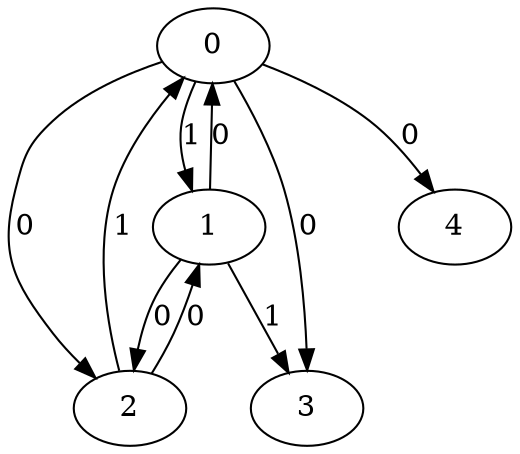 // Source:965 Canonical: -1 1 0 0 0 0 -1 0 1 -1 1 0 -1 -1 -1 -1 -1 -1 -1 -1 -1 -1 -1 -1 -1
digraph HRA_from_965_graph_000 {
  0 -> 1 [label="1"];
  0 -> 2 [label="0"];
  0 -> 3 [label="0"];
  1 -> 0 [label="0"];
  1 -> 2 [label="0"];
  1 -> 3 [label="1"];
  2 -> 0 [label="1"];
  2 -> 1 [label="0"];
  0 -> 4 [label="0"];
}

// Source:965 Canonical: -1 1 0 0 0 0 -1 0 1 -1 1 0 -1 -1 -1 -1 -1 -1 -1 -1 0 -1 -1 -1 -1
digraph HRA_from_965_graph_001 {
  0 -> 1 [label="1"];
  0 -> 2 [label="0"];
  0 -> 3 [label="0"];
  1 -> 0 [label="0"];
  1 -> 2 [label="0"];
  1 -> 3 [label="1"];
  2 -> 0 [label="1"];
  2 -> 1 [label="0"];
  0 -> 4 [label="0"];
  4 -> 0 [label="0"];
}

// Source:965 Canonical: -1 1 0 0 -1 0 -1 0 1 0 1 0 -1 -1 -1 -1 -1 -1 -1 -1 -1 -1 -1 -1 -1
digraph HRA_from_965_graph_002 {
  0 -> 1 [label="1"];
  0 -> 2 [label="0"];
  0 -> 3 [label="0"];
  1 -> 0 [label="0"];
  1 -> 2 [label="0"];
  1 -> 3 [label="1"];
  2 -> 0 [label="1"];
  2 -> 1 [label="0"];
  1 -> 4 [label="0"];
}

// Source:965 Canonical: -1 1 0 0 0 0 -1 0 1 0 1 0 -1 -1 -1 -1 -1 -1 -1 -1 -1 -1 -1 -1 -1
digraph HRA_from_965_graph_003 {
  0 -> 1 [label="1"];
  0 -> 2 [label="0"];
  0 -> 3 [label="0"];
  1 -> 0 [label="0"];
  1 -> 2 [label="0"];
  1 -> 3 [label="1"];
  2 -> 0 [label="1"];
  2 -> 1 [label="0"];
  0 -> 4 [label="0"];
  1 -> 4 [label="0"];
}

// Source:965 Canonical: -1 1 0 0 -1 0 -1 0 1 0 1 0 -1 -1 -1 -1 -1 -1 -1 -1 0 -1 -1 -1 -1
digraph HRA_from_965_graph_004 {
  0 -> 1 [label="1"];
  0 -> 2 [label="0"];
  0 -> 3 [label="0"];
  1 -> 0 [label="0"];
  1 -> 2 [label="0"];
  1 -> 3 [label="1"];
  2 -> 0 [label="1"];
  2 -> 1 [label="0"];
  4 -> 0 [label="0"];
  1 -> 4 [label="0"];
}

// Source:965 Canonical: -1 1 0 0 0 0 -1 0 1 0 1 0 -1 -1 -1 -1 -1 -1 -1 -1 0 -1 -1 -1 -1
digraph HRA_from_965_graph_005 {
  0 -> 1 [label="1"];
  0 -> 2 [label="0"];
  0 -> 3 [label="0"];
  1 -> 0 [label="0"];
  1 -> 2 [label="0"];
  1 -> 3 [label="1"];
  2 -> 0 [label="1"];
  2 -> 1 [label="0"];
  0 -> 4 [label="0"];
  4 -> 0 [label="0"];
  1 -> 4 [label="0"];
}

// Source:965 Canonical: -1 1 0 0 0 0 -1 0 1 -1 1 0 -1 -1 -1 -1 -1 -1 -1 -1 -1 0 -1 -1 -1
digraph HRA_from_965_graph_006 {
  0 -> 1 [label="1"];
  0 -> 2 [label="0"];
  0 -> 3 [label="0"];
  1 -> 0 [label="0"];
  1 -> 2 [label="0"];
  1 -> 3 [label="1"];
  2 -> 0 [label="1"];
  2 -> 1 [label="0"];
  0 -> 4 [label="0"];
  4 -> 1 [label="0"];
}

// Source:965 Canonical: -1 1 0 0 0 0 -1 0 1 -1 1 0 -1 -1 -1 -1 -1 -1 -1 -1 0 0 -1 -1 -1
digraph HRA_from_965_graph_007 {
  0 -> 1 [label="1"];
  0 -> 2 [label="0"];
  0 -> 3 [label="0"];
  1 -> 0 [label="0"];
  1 -> 2 [label="0"];
  1 -> 3 [label="1"];
  2 -> 0 [label="1"];
  2 -> 1 [label="0"];
  0 -> 4 [label="0"];
  4 -> 0 [label="0"];
  4 -> 1 [label="0"];
}

// Source:965 Canonical: -1 1 0 0 -1 0 -1 0 1 0 1 0 -1 -1 -1 -1 -1 -1 -1 -1 -1 0 -1 -1 -1
digraph HRA_from_965_graph_008 {
  0 -> 1 [label="1"];
  0 -> 2 [label="0"];
  0 -> 3 [label="0"];
  1 -> 0 [label="0"];
  1 -> 2 [label="0"];
  1 -> 3 [label="1"];
  2 -> 0 [label="1"];
  2 -> 1 [label="0"];
  1 -> 4 [label="0"];
  4 -> 1 [label="0"];
}

// Source:965 Canonical: -1 1 0 0 0 0 -1 0 1 0 1 0 -1 -1 -1 -1 -1 -1 -1 -1 -1 0 -1 -1 -1
digraph HRA_from_965_graph_009 {
  0 -> 1 [label="1"];
  0 -> 2 [label="0"];
  0 -> 3 [label="0"];
  1 -> 0 [label="0"];
  1 -> 2 [label="0"];
  1 -> 3 [label="1"];
  2 -> 0 [label="1"];
  2 -> 1 [label="0"];
  0 -> 4 [label="0"];
  1 -> 4 [label="0"];
  4 -> 1 [label="0"];
}

// Source:965 Canonical: -1 1 0 0 -1 0 -1 0 1 0 1 0 -1 -1 -1 -1 -1 -1 -1 -1 0 0 -1 -1 -1
digraph HRA_from_965_graph_010 {
  0 -> 1 [label="1"];
  0 -> 2 [label="0"];
  0 -> 3 [label="0"];
  1 -> 0 [label="0"];
  1 -> 2 [label="0"];
  1 -> 3 [label="1"];
  2 -> 0 [label="1"];
  2 -> 1 [label="0"];
  4 -> 0 [label="0"];
  1 -> 4 [label="0"];
  4 -> 1 [label="0"];
}

// Source:965 Canonical: -1 1 0 0 0 0 -1 0 1 0 1 0 -1 -1 -1 -1 -1 -1 -1 -1 0 0 -1 -1 -1
digraph HRA_from_965_graph_011 {
  0 -> 1 [label="1"];
  0 -> 2 [label="0"];
  0 -> 3 [label="0"];
  1 -> 0 [label="0"];
  1 -> 2 [label="0"];
  1 -> 3 [label="1"];
  2 -> 0 [label="1"];
  2 -> 1 [label="0"];
  0 -> 4 [label="0"];
  4 -> 0 [label="0"];
  1 -> 4 [label="0"];
  4 -> 1 [label="0"];
}

// Source:965 Canonical: -1 1 0 0 -1 0 -1 0 1 -1 1 0 -1 -1 0 -1 -1 -1 -1 -1 -1 -1 -1 -1 -1
digraph HRA_from_965_graph_012 {
  0 -> 1 [label="1"];
  0 -> 2 [label="0"];
  0 -> 3 [label="0"];
  1 -> 0 [label="0"];
  1 -> 2 [label="0"];
  1 -> 3 [label="1"];
  2 -> 0 [label="1"];
  2 -> 1 [label="0"];
  2 -> 4 [label="0"];
}

// Source:965 Canonical: -1 1 0 0 0 0 -1 0 1 -1 1 0 -1 -1 0 -1 -1 -1 -1 -1 -1 -1 -1 -1 -1
digraph HRA_from_965_graph_013 {
  0 -> 1 [label="1"];
  0 -> 2 [label="0"];
  0 -> 3 [label="0"];
  1 -> 0 [label="0"];
  1 -> 2 [label="0"];
  1 -> 3 [label="1"];
  2 -> 0 [label="1"];
  2 -> 1 [label="0"];
  0 -> 4 [label="0"];
  2 -> 4 [label="0"];
}

// Source:965 Canonical: -1 1 0 0 -1 0 -1 0 1 -1 1 0 -1 -1 0 -1 -1 -1 -1 -1 0 -1 -1 -1 -1
digraph HRA_from_965_graph_014 {
  0 -> 1 [label="1"];
  0 -> 2 [label="0"];
  0 -> 3 [label="0"];
  1 -> 0 [label="0"];
  1 -> 2 [label="0"];
  1 -> 3 [label="1"];
  2 -> 0 [label="1"];
  2 -> 1 [label="0"];
  4 -> 0 [label="0"];
  2 -> 4 [label="0"];
}

// Source:965 Canonical: -1 1 0 0 0 0 -1 0 1 -1 1 0 -1 -1 0 -1 -1 -1 -1 -1 0 -1 -1 -1 -1
digraph HRA_from_965_graph_015 {
  0 -> 1 [label="1"];
  0 -> 2 [label="0"];
  0 -> 3 [label="0"];
  1 -> 0 [label="0"];
  1 -> 2 [label="0"];
  1 -> 3 [label="1"];
  2 -> 0 [label="1"];
  2 -> 1 [label="0"];
  0 -> 4 [label="0"];
  4 -> 0 [label="0"];
  2 -> 4 [label="0"];
}

// Source:965 Canonical: -1 1 0 0 -1 0 -1 0 1 0 1 0 -1 -1 0 -1 -1 -1 -1 -1 -1 -1 -1 -1 -1
digraph HRA_from_965_graph_016 {
  0 -> 1 [label="1"];
  0 -> 2 [label="0"];
  0 -> 3 [label="0"];
  1 -> 0 [label="0"];
  1 -> 2 [label="0"];
  1 -> 3 [label="1"];
  2 -> 0 [label="1"];
  2 -> 1 [label="0"];
  1 -> 4 [label="0"];
  2 -> 4 [label="0"];
}

// Source:965 Canonical: -1 1 0 0 0 0 -1 0 1 0 1 0 -1 -1 0 -1 -1 -1 -1 -1 -1 -1 -1 -1 -1
digraph HRA_from_965_graph_017 {
  0 -> 1 [label="1"];
  0 -> 2 [label="0"];
  0 -> 3 [label="0"];
  1 -> 0 [label="0"];
  1 -> 2 [label="0"];
  1 -> 3 [label="1"];
  2 -> 0 [label="1"];
  2 -> 1 [label="0"];
  0 -> 4 [label="0"];
  1 -> 4 [label="0"];
  2 -> 4 [label="0"];
}

// Source:965 Canonical: -1 1 0 0 -1 0 -1 0 1 0 1 0 -1 -1 0 -1 -1 -1 -1 -1 0 -1 -1 -1 -1
digraph HRA_from_965_graph_018 {
  0 -> 1 [label="1"];
  0 -> 2 [label="0"];
  0 -> 3 [label="0"];
  1 -> 0 [label="0"];
  1 -> 2 [label="0"];
  1 -> 3 [label="1"];
  2 -> 0 [label="1"];
  2 -> 1 [label="0"];
  4 -> 0 [label="0"];
  1 -> 4 [label="0"];
  2 -> 4 [label="0"];
}

// Source:965 Canonical: -1 1 0 0 0 0 -1 0 1 0 1 0 -1 -1 0 -1 -1 -1 -1 -1 0 -1 -1 -1 -1
digraph HRA_from_965_graph_019 {
  0 -> 1 [label="1"];
  0 -> 2 [label="0"];
  0 -> 3 [label="0"];
  1 -> 0 [label="0"];
  1 -> 2 [label="0"];
  1 -> 3 [label="1"];
  2 -> 0 [label="1"];
  2 -> 1 [label="0"];
  0 -> 4 [label="0"];
  4 -> 0 [label="0"];
  1 -> 4 [label="0"];
  2 -> 4 [label="0"];
}

// Source:965 Canonical: -1 1 0 0 -1 0 -1 0 1 -1 1 0 -1 -1 0 -1 -1 -1 -1 -1 -1 0 -1 -1 -1
digraph HRA_from_965_graph_020 {
  0 -> 1 [label="1"];
  0 -> 2 [label="0"];
  0 -> 3 [label="0"];
  1 -> 0 [label="0"];
  1 -> 2 [label="0"];
  1 -> 3 [label="1"];
  2 -> 0 [label="1"];
  2 -> 1 [label="0"];
  4 -> 1 [label="0"];
  2 -> 4 [label="0"];
}

// Source:965 Canonical: -1 1 0 0 0 0 -1 0 1 -1 1 0 -1 -1 0 -1 -1 -1 -1 -1 -1 0 -1 -1 -1
digraph HRA_from_965_graph_021 {
  0 -> 1 [label="1"];
  0 -> 2 [label="0"];
  0 -> 3 [label="0"];
  1 -> 0 [label="0"];
  1 -> 2 [label="0"];
  1 -> 3 [label="1"];
  2 -> 0 [label="1"];
  2 -> 1 [label="0"];
  0 -> 4 [label="0"];
  4 -> 1 [label="0"];
  2 -> 4 [label="0"];
}

// Source:965 Canonical: -1 1 0 0 -1 0 -1 0 1 -1 1 0 -1 -1 0 -1 -1 -1 -1 -1 0 0 -1 -1 -1
digraph HRA_from_965_graph_022 {
  0 -> 1 [label="1"];
  0 -> 2 [label="0"];
  0 -> 3 [label="0"];
  1 -> 0 [label="0"];
  1 -> 2 [label="0"];
  1 -> 3 [label="1"];
  2 -> 0 [label="1"];
  2 -> 1 [label="0"];
  4 -> 0 [label="0"];
  4 -> 1 [label="0"];
  2 -> 4 [label="0"];
}

// Source:965 Canonical: -1 1 0 0 0 0 -1 0 1 -1 1 0 -1 -1 0 -1 -1 -1 -1 -1 0 0 -1 -1 -1
digraph HRA_from_965_graph_023 {
  0 -> 1 [label="1"];
  0 -> 2 [label="0"];
  0 -> 3 [label="0"];
  1 -> 0 [label="0"];
  1 -> 2 [label="0"];
  1 -> 3 [label="1"];
  2 -> 0 [label="1"];
  2 -> 1 [label="0"];
  0 -> 4 [label="0"];
  4 -> 0 [label="0"];
  4 -> 1 [label="0"];
  2 -> 4 [label="0"];
}

// Source:965 Canonical: -1 1 0 0 -1 0 -1 0 1 0 1 0 -1 -1 0 -1 -1 -1 -1 -1 -1 0 -1 -1 -1
digraph HRA_from_965_graph_024 {
  0 -> 1 [label="1"];
  0 -> 2 [label="0"];
  0 -> 3 [label="0"];
  1 -> 0 [label="0"];
  1 -> 2 [label="0"];
  1 -> 3 [label="1"];
  2 -> 0 [label="1"];
  2 -> 1 [label="0"];
  1 -> 4 [label="0"];
  4 -> 1 [label="0"];
  2 -> 4 [label="0"];
}

// Source:965 Canonical: -1 1 0 0 0 0 -1 0 1 0 1 0 -1 -1 0 -1 -1 -1 -1 -1 -1 0 -1 -1 -1
digraph HRA_from_965_graph_025 {
  0 -> 1 [label="1"];
  0 -> 2 [label="0"];
  0 -> 3 [label="0"];
  1 -> 0 [label="0"];
  1 -> 2 [label="0"];
  1 -> 3 [label="1"];
  2 -> 0 [label="1"];
  2 -> 1 [label="0"];
  0 -> 4 [label="0"];
  1 -> 4 [label="0"];
  4 -> 1 [label="0"];
  2 -> 4 [label="0"];
}

// Source:965 Canonical: -1 1 0 0 -1 0 -1 0 1 0 1 0 -1 -1 0 -1 -1 -1 -1 -1 0 0 -1 -1 -1
digraph HRA_from_965_graph_026 {
  0 -> 1 [label="1"];
  0 -> 2 [label="0"];
  0 -> 3 [label="0"];
  1 -> 0 [label="0"];
  1 -> 2 [label="0"];
  1 -> 3 [label="1"];
  2 -> 0 [label="1"];
  2 -> 1 [label="0"];
  4 -> 0 [label="0"];
  1 -> 4 [label="0"];
  4 -> 1 [label="0"];
  2 -> 4 [label="0"];
}

// Source:965 Canonical: -1 1 0 0 0 0 -1 0 1 0 1 0 -1 -1 0 -1 -1 -1 -1 -1 0 0 -1 -1 -1
digraph HRA_from_965_graph_027 {
  0 -> 1 [label="1"];
  0 -> 2 [label="0"];
  0 -> 3 [label="0"];
  1 -> 0 [label="0"];
  1 -> 2 [label="0"];
  1 -> 3 [label="1"];
  2 -> 0 [label="1"];
  2 -> 1 [label="0"];
  0 -> 4 [label="0"];
  4 -> 0 [label="0"];
  1 -> 4 [label="0"];
  4 -> 1 [label="0"];
  2 -> 4 [label="0"];
}

// Source:965 Canonical: -1 1 0 0 0 0 -1 0 1 -1 1 0 -1 -1 -1 -1 -1 -1 -1 -1 -1 -1 0 -1 -1
digraph HRA_from_965_graph_028 {
  0 -> 1 [label="1"];
  0 -> 2 [label="0"];
  0 -> 3 [label="0"];
  1 -> 0 [label="0"];
  1 -> 2 [label="0"];
  1 -> 3 [label="1"];
  2 -> 0 [label="1"];
  2 -> 1 [label="0"];
  0 -> 4 [label="0"];
  4 -> 2 [label="0"];
}

// Source:965 Canonical: -1 1 0 0 0 0 -1 0 1 -1 1 0 -1 -1 -1 -1 -1 -1 -1 -1 0 -1 0 -1 -1
digraph HRA_from_965_graph_029 {
  0 -> 1 [label="1"];
  0 -> 2 [label="0"];
  0 -> 3 [label="0"];
  1 -> 0 [label="0"];
  1 -> 2 [label="0"];
  1 -> 3 [label="1"];
  2 -> 0 [label="1"];
  2 -> 1 [label="0"];
  0 -> 4 [label="0"];
  4 -> 0 [label="0"];
  4 -> 2 [label="0"];
}

// Source:965 Canonical: -1 1 0 0 -1 0 -1 0 1 0 1 0 -1 -1 -1 -1 -1 -1 -1 -1 -1 -1 0 -1 -1
digraph HRA_from_965_graph_030 {
  0 -> 1 [label="1"];
  0 -> 2 [label="0"];
  0 -> 3 [label="0"];
  1 -> 0 [label="0"];
  1 -> 2 [label="0"];
  1 -> 3 [label="1"];
  2 -> 0 [label="1"];
  2 -> 1 [label="0"];
  1 -> 4 [label="0"];
  4 -> 2 [label="0"];
}

// Source:965 Canonical: -1 1 0 0 0 0 -1 0 1 0 1 0 -1 -1 -1 -1 -1 -1 -1 -1 -1 -1 0 -1 -1
digraph HRA_from_965_graph_031 {
  0 -> 1 [label="1"];
  0 -> 2 [label="0"];
  0 -> 3 [label="0"];
  1 -> 0 [label="0"];
  1 -> 2 [label="0"];
  1 -> 3 [label="1"];
  2 -> 0 [label="1"];
  2 -> 1 [label="0"];
  0 -> 4 [label="0"];
  1 -> 4 [label="0"];
  4 -> 2 [label="0"];
}

// Source:965 Canonical: -1 1 0 0 -1 0 -1 0 1 0 1 0 -1 -1 -1 -1 -1 -1 -1 -1 0 -1 0 -1 -1
digraph HRA_from_965_graph_032 {
  0 -> 1 [label="1"];
  0 -> 2 [label="0"];
  0 -> 3 [label="0"];
  1 -> 0 [label="0"];
  1 -> 2 [label="0"];
  1 -> 3 [label="1"];
  2 -> 0 [label="1"];
  2 -> 1 [label="0"];
  4 -> 0 [label="0"];
  1 -> 4 [label="0"];
  4 -> 2 [label="0"];
}

// Source:965 Canonical: -1 1 0 0 0 0 -1 0 1 0 1 0 -1 -1 -1 -1 -1 -1 -1 -1 0 -1 0 -1 -1
digraph HRA_from_965_graph_033 {
  0 -> 1 [label="1"];
  0 -> 2 [label="0"];
  0 -> 3 [label="0"];
  1 -> 0 [label="0"];
  1 -> 2 [label="0"];
  1 -> 3 [label="1"];
  2 -> 0 [label="1"];
  2 -> 1 [label="0"];
  0 -> 4 [label="0"];
  4 -> 0 [label="0"];
  1 -> 4 [label="0"];
  4 -> 2 [label="0"];
}

// Source:965 Canonical: -1 1 0 0 0 0 -1 0 1 -1 1 0 -1 -1 -1 -1 -1 -1 -1 -1 -1 0 0 -1 -1
digraph HRA_from_965_graph_034 {
  0 -> 1 [label="1"];
  0 -> 2 [label="0"];
  0 -> 3 [label="0"];
  1 -> 0 [label="0"];
  1 -> 2 [label="0"];
  1 -> 3 [label="1"];
  2 -> 0 [label="1"];
  2 -> 1 [label="0"];
  0 -> 4 [label="0"];
  4 -> 1 [label="0"];
  4 -> 2 [label="0"];
}

// Source:965 Canonical: -1 1 0 0 0 0 -1 0 1 -1 1 0 -1 -1 -1 -1 -1 -1 -1 -1 0 0 0 -1 -1
digraph HRA_from_965_graph_035 {
  0 -> 1 [label="1"];
  0 -> 2 [label="0"];
  0 -> 3 [label="0"];
  1 -> 0 [label="0"];
  1 -> 2 [label="0"];
  1 -> 3 [label="1"];
  2 -> 0 [label="1"];
  2 -> 1 [label="0"];
  0 -> 4 [label="0"];
  4 -> 0 [label="0"];
  4 -> 1 [label="0"];
  4 -> 2 [label="0"];
}

// Source:965 Canonical: -1 1 0 0 -1 0 -1 0 1 0 1 0 -1 -1 -1 -1 -1 -1 -1 -1 -1 0 0 -1 -1
digraph HRA_from_965_graph_036 {
  0 -> 1 [label="1"];
  0 -> 2 [label="0"];
  0 -> 3 [label="0"];
  1 -> 0 [label="0"];
  1 -> 2 [label="0"];
  1 -> 3 [label="1"];
  2 -> 0 [label="1"];
  2 -> 1 [label="0"];
  1 -> 4 [label="0"];
  4 -> 1 [label="0"];
  4 -> 2 [label="0"];
}

// Source:965 Canonical: -1 1 0 0 0 0 -1 0 1 0 1 0 -1 -1 -1 -1 -1 -1 -1 -1 -1 0 0 -1 -1
digraph HRA_from_965_graph_037 {
  0 -> 1 [label="1"];
  0 -> 2 [label="0"];
  0 -> 3 [label="0"];
  1 -> 0 [label="0"];
  1 -> 2 [label="0"];
  1 -> 3 [label="1"];
  2 -> 0 [label="1"];
  2 -> 1 [label="0"];
  0 -> 4 [label="0"];
  1 -> 4 [label="0"];
  4 -> 1 [label="0"];
  4 -> 2 [label="0"];
}

// Source:965 Canonical: -1 1 0 0 -1 0 -1 0 1 0 1 0 -1 -1 -1 -1 -1 -1 -1 -1 0 0 0 -1 -1
digraph HRA_from_965_graph_038 {
  0 -> 1 [label="1"];
  0 -> 2 [label="0"];
  0 -> 3 [label="0"];
  1 -> 0 [label="0"];
  1 -> 2 [label="0"];
  1 -> 3 [label="1"];
  2 -> 0 [label="1"];
  2 -> 1 [label="0"];
  4 -> 0 [label="0"];
  1 -> 4 [label="0"];
  4 -> 1 [label="0"];
  4 -> 2 [label="0"];
}

// Source:965 Canonical: -1 1 0 0 0 0 -1 0 1 0 1 0 -1 -1 -1 -1 -1 -1 -1 -1 0 0 0 -1 -1
digraph HRA_from_965_graph_039 {
  0 -> 1 [label="1"];
  0 -> 2 [label="0"];
  0 -> 3 [label="0"];
  1 -> 0 [label="0"];
  1 -> 2 [label="0"];
  1 -> 3 [label="1"];
  2 -> 0 [label="1"];
  2 -> 1 [label="0"];
  0 -> 4 [label="0"];
  4 -> 0 [label="0"];
  1 -> 4 [label="0"];
  4 -> 1 [label="0"];
  4 -> 2 [label="0"];
}

// Source:965 Canonical: -1 1 0 0 -1 0 -1 0 1 -1 1 0 -1 -1 0 -1 -1 -1 -1 -1 -1 -1 0 -1 -1
digraph HRA_from_965_graph_040 {
  0 -> 1 [label="1"];
  0 -> 2 [label="0"];
  0 -> 3 [label="0"];
  1 -> 0 [label="0"];
  1 -> 2 [label="0"];
  1 -> 3 [label="1"];
  2 -> 0 [label="1"];
  2 -> 1 [label="0"];
  2 -> 4 [label="0"];
  4 -> 2 [label="0"];
}

// Source:965 Canonical: -1 1 0 0 0 0 -1 0 1 -1 1 0 -1 -1 0 -1 -1 -1 -1 -1 -1 -1 0 -1 -1
digraph HRA_from_965_graph_041 {
  0 -> 1 [label="1"];
  0 -> 2 [label="0"];
  0 -> 3 [label="0"];
  1 -> 0 [label="0"];
  1 -> 2 [label="0"];
  1 -> 3 [label="1"];
  2 -> 0 [label="1"];
  2 -> 1 [label="0"];
  0 -> 4 [label="0"];
  2 -> 4 [label="0"];
  4 -> 2 [label="0"];
}

// Source:965 Canonical: -1 1 0 0 -1 0 -1 0 1 -1 1 0 -1 -1 0 -1 -1 -1 -1 -1 0 -1 0 -1 -1
digraph HRA_from_965_graph_042 {
  0 -> 1 [label="1"];
  0 -> 2 [label="0"];
  0 -> 3 [label="0"];
  1 -> 0 [label="0"];
  1 -> 2 [label="0"];
  1 -> 3 [label="1"];
  2 -> 0 [label="1"];
  2 -> 1 [label="0"];
  4 -> 0 [label="0"];
  2 -> 4 [label="0"];
  4 -> 2 [label="0"];
}

// Source:965 Canonical: -1 1 0 0 0 0 -1 0 1 -1 1 0 -1 -1 0 -1 -1 -1 -1 -1 0 -1 0 -1 -1
digraph HRA_from_965_graph_043 {
  0 -> 1 [label="1"];
  0 -> 2 [label="0"];
  0 -> 3 [label="0"];
  1 -> 0 [label="0"];
  1 -> 2 [label="0"];
  1 -> 3 [label="1"];
  2 -> 0 [label="1"];
  2 -> 1 [label="0"];
  0 -> 4 [label="0"];
  4 -> 0 [label="0"];
  2 -> 4 [label="0"];
  4 -> 2 [label="0"];
}

// Source:965 Canonical: -1 1 0 0 -1 0 -1 0 1 0 1 0 -1 -1 0 -1 -1 -1 -1 -1 -1 -1 0 -1 -1
digraph HRA_from_965_graph_044 {
  0 -> 1 [label="1"];
  0 -> 2 [label="0"];
  0 -> 3 [label="0"];
  1 -> 0 [label="0"];
  1 -> 2 [label="0"];
  1 -> 3 [label="1"];
  2 -> 0 [label="1"];
  2 -> 1 [label="0"];
  1 -> 4 [label="0"];
  2 -> 4 [label="0"];
  4 -> 2 [label="0"];
}

// Source:965 Canonical: -1 1 0 0 0 0 -1 0 1 0 1 0 -1 -1 0 -1 -1 -1 -1 -1 -1 -1 0 -1 -1
digraph HRA_from_965_graph_045 {
  0 -> 1 [label="1"];
  0 -> 2 [label="0"];
  0 -> 3 [label="0"];
  1 -> 0 [label="0"];
  1 -> 2 [label="0"];
  1 -> 3 [label="1"];
  2 -> 0 [label="1"];
  2 -> 1 [label="0"];
  0 -> 4 [label="0"];
  1 -> 4 [label="0"];
  2 -> 4 [label="0"];
  4 -> 2 [label="0"];
}

// Source:965 Canonical: -1 1 0 0 -1 0 -1 0 1 0 1 0 -1 -1 0 -1 -1 -1 -1 -1 0 -1 0 -1 -1
digraph HRA_from_965_graph_046 {
  0 -> 1 [label="1"];
  0 -> 2 [label="0"];
  0 -> 3 [label="0"];
  1 -> 0 [label="0"];
  1 -> 2 [label="0"];
  1 -> 3 [label="1"];
  2 -> 0 [label="1"];
  2 -> 1 [label="0"];
  4 -> 0 [label="0"];
  1 -> 4 [label="0"];
  2 -> 4 [label="0"];
  4 -> 2 [label="0"];
}

// Source:965 Canonical: -1 1 0 0 0 0 -1 0 1 0 1 0 -1 -1 0 -1 -1 -1 -1 -1 0 -1 0 -1 -1
digraph HRA_from_965_graph_047 {
  0 -> 1 [label="1"];
  0 -> 2 [label="0"];
  0 -> 3 [label="0"];
  1 -> 0 [label="0"];
  1 -> 2 [label="0"];
  1 -> 3 [label="1"];
  2 -> 0 [label="1"];
  2 -> 1 [label="0"];
  0 -> 4 [label="0"];
  4 -> 0 [label="0"];
  1 -> 4 [label="0"];
  2 -> 4 [label="0"];
  4 -> 2 [label="0"];
}

// Source:965 Canonical: -1 1 0 0 -1 0 -1 0 1 -1 1 0 -1 -1 0 -1 -1 -1 -1 -1 -1 0 0 -1 -1
digraph HRA_from_965_graph_048 {
  0 -> 1 [label="1"];
  0 -> 2 [label="0"];
  0 -> 3 [label="0"];
  1 -> 0 [label="0"];
  1 -> 2 [label="0"];
  1 -> 3 [label="1"];
  2 -> 0 [label="1"];
  2 -> 1 [label="0"];
  4 -> 1 [label="0"];
  2 -> 4 [label="0"];
  4 -> 2 [label="0"];
}

// Source:965 Canonical: -1 1 0 0 0 0 -1 0 1 -1 1 0 -1 -1 0 -1 -1 -1 -1 -1 -1 0 0 -1 -1
digraph HRA_from_965_graph_049 {
  0 -> 1 [label="1"];
  0 -> 2 [label="0"];
  0 -> 3 [label="0"];
  1 -> 0 [label="0"];
  1 -> 2 [label="0"];
  1 -> 3 [label="1"];
  2 -> 0 [label="1"];
  2 -> 1 [label="0"];
  0 -> 4 [label="0"];
  4 -> 1 [label="0"];
  2 -> 4 [label="0"];
  4 -> 2 [label="0"];
}

// Source:965 Canonical: -1 1 0 0 -1 0 -1 0 1 -1 1 0 -1 -1 0 -1 -1 -1 -1 -1 0 0 0 -1 -1
digraph HRA_from_965_graph_050 {
  0 -> 1 [label="1"];
  0 -> 2 [label="0"];
  0 -> 3 [label="0"];
  1 -> 0 [label="0"];
  1 -> 2 [label="0"];
  1 -> 3 [label="1"];
  2 -> 0 [label="1"];
  2 -> 1 [label="0"];
  4 -> 0 [label="0"];
  4 -> 1 [label="0"];
  2 -> 4 [label="0"];
  4 -> 2 [label="0"];
}

// Source:965 Canonical: -1 1 0 0 0 0 -1 0 1 -1 1 0 -1 -1 0 -1 -1 -1 -1 -1 0 0 0 -1 -1
digraph HRA_from_965_graph_051 {
  0 -> 1 [label="1"];
  0 -> 2 [label="0"];
  0 -> 3 [label="0"];
  1 -> 0 [label="0"];
  1 -> 2 [label="0"];
  1 -> 3 [label="1"];
  2 -> 0 [label="1"];
  2 -> 1 [label="0"];
  0 -> 4 [label="0"];
  4 -> 0 [label="0"];
  4 -> 1 [label="0"];
  2 -> 4 [label="0"];
  4 -> 2 [label="0"];
}

// Source:965 Canonical: -1 1 0 0 -1 0 -1 0 1 0 1 0 -1 -1 0 -1 -1 -1 -1 -1 -1 0 0 -1 -1
digraph HRA_from_965_graph_052 {
  0 -> 1 [label="1"];
  0 -> 2 [label="0"];
  0 -> 3 [label="0"];
  1 -> 0 [label="0"];
  1 -> 2 [label="0"];
  1 -> 3 [label="1"];
  2 -> 0 [label="1"];
  2 -> 1 [label="0"];
  1 -> 4 [label="0"];
  4 -> 1 [label="0"];
  2 -> 4 [label="0"];
  4 -> 2 [label="0"];
}

// Source:965 Canonical: -1 1 0 0 0 0 -1 0 1 0 1 0 -1 -1 0 -1 -1 -1 -1 -1 -1 0 0 -1 -1
digraph HRA_from_965_graph_053 {
  0 -> 1 [label="1"];
  0 -> 2 [label="0"];
  0 -> 3 [label="0"];
  1 -> 0 [label="0"];
  1 -> 2 [label="0"];
  1 -> 3 [label="1"];
  2 -> 0 [label="1"];
  2 -> 1 [label="0"];
  0 -> 4 [label="0"];
  1 -> 4 [label="0"];
  4 -> 1 [label="0"];
  2 -> 4 [label="0"];
  4 -> 2 [label="0"];
}

// Source:965 Canonical: -1 1 0 0 -1 0 -1 0 1 0 1 0 -1 -1 0 -1 -1 -1 -1 -1 0 0 0 -1 -1
digraph HRA_from_965_graph_054 {
  0 -> 1 [label="1"];
  0 -> 2 [label="0"];
  0 -> 3 [label="0"];
  1 -> 0 [label="0"];
  1 -> 2 [label="0"];
  1 -> 3 [label="1"];
  2 -> 0 [label="1"];
  2 -> 1 [label="0"];
  4 -> 0 [label="0"];
  1 -> 4 [label="0"];
  4 -> 1 [label="0"];
  2 -> 4 [label="0"];
  4 -> 2 [label="0"];
}

// Source:965 Canonical: -1 1 0 0 0 0 -1 0 1 0 1 0 -1 -1 0 -1 -1 -1 -1 -1 0 0 0 -1 -1
digraph HRA_from_965_graph_055 {
  0 -> 1 [label="1"];
  0 -> 2 [label="0"];
  0 -> 3 [label="0"];
  1 -> 0 [label="0"];
  1 -> 2 [label="0"];
  1 -> 3 [label="1"];
  2 -> 0 [label="1"];
  2 -> 1 [label="0"];
  0 -> 4 [label="0"];
  4 -> 0 [label="0"];
  1 -> 4 [label="0"];
  4 -> 1 [label="0"];
  2 -> 4 [label="0"];
  4 -> 2 [label="0"];
}

// Source:965 Canonical: -1 1 0 0 -1 0 -1 0 1 -1 1 0 -1 -1 -1 -1 -1 -1 -1 0 -1 -1 -1 -1 -1
digraph HRA_from_965_graph_056 {
  0 -> 1 [label="1"];
  0 -> 2 [label="0"];
  0 -> 3 [label="0"];
  1 -> 0 [label="0"];
  1 -> 2 [label="0"];
  1 -> 3 [label="1"];
  2 -> 0 [label="1"];
  2 -> 1 [label="0"];
  3 -> 4 [label="0"];
}

// Source:965 Canonical: -1 1 0 0 0 0 -1 0 1 -1 1 0 -1 -1 -1 -1 -1 -1 -1 0 -1 -1 -1 -1 -1
digraph HRA_from_965_graph_057 {
  0 -> 1 [label="1"];
  0 -> 2 [label="0"];
  0 -> 3 [label="0"];
  1 -> 0 [label="0"];
  1 -> 2 [label="0"];
  1 -> 3 [label="1"];
  2 -> 0 [label="1"];
  2 -> 1 [label="0"];
  0 -> 4 [label="0"];
  3 -> 4 [label="0"];
}

// Source:965 Canonical: -1 1 0 0 -1 0 -1 0 1 -1 1 0 -1 -1 -1 -1 -1 -1 -1 0 0 -1 -1 -1 -1
digraph HRA_from_965_graph_058 {
  0 -> 1 [label="1"];
  0 -> 2 [label="0"];
  0 -> 3 [label="0"];
  1 -> 0 [label="0"];
  1 -> 2 [label="0"];
  1 -> 3 [label="1"];
  2 -> 0 [label="1"];
  2 -> 1 [label="0"];
  4 -> 0 [label="0"];
  3 -> 4 [label="0"];
}

// Source:965 Canonical: -1 1 0 0 0 0 -1 0 1 -1 1 0 -1 -1 -1 -1 -1 -1 -1 0 0 -1 -1 -1 -1
digraph HRA_from_965_graph_059 {
  0 -> 1 [label="1"];
  0 -> 2 [label="0"];
  0 -> 3 [label="0"];
  1 -> 0 [label="0"];
  1 -> 2 [label="0"];
  1 -> 3 [label="1"];
  2 -> 0 [label="1"];
  2 -> 1 [label="0"];
  0 -> 4 [label="0"];
  4 -> 0 [label="0"];
  3 -> 4 [label="0"];
}

// Source:965 Canonical: -1 1 0 0 -1 0 -1 0 1 0 1 0 -1 -1 -1 -1 -1 -1 -1 0 -1 -1 -1 -1 -1
digraph HRA_from_965_graph_060 {
  0 -> 1 [label="1"];
  0 -> 2 [label="0"];
  0 -> 3 [label="0"];
  1 -> 0 [label="0"];
  1 -> 2 [label="0"];
  1 -> 3 [label="1"];
  2 -> 0 [label="1"];
  2 -> 1 [label="0"];
  1 -> 4 [label="0"];
  3 -> 4 [label="0"];
}

// Source:965 Canonical: -1 1 0 0 0 0 -1 0 1 0 1 0 -1 -1 -1 -1 -1 -1 -1 0 -1 -1 -1 -1 -1
digraph HRA_from_965_graph_061 {
  0 -> 1 [label="1"];
  0 -> 2 [label="0"];
  0 -> 3 [label="0"];
  1 -> 0 [label="0"];
  1 -> 2 [label="0"];
  1 -> 3 [label="1"];
  2 -> 0 [label="1"];
  2 -> 1 [label="0"];
  0 -> 4 [label="0"];
  1 -> 4 [label="0"];
  3 -> 4 [label="0"];
}

// Source:965 Canonical: -1 1 0 0 -1 0 -1 0 1 0 1 0 -1 -1 -1 -1 -1 -1 -1 0 0 -1 -1 -1 -1
digraph HRA_from_965_graph_062 {
  0 -> 1 [label="1"];
  0 -> 2 [label="0"];
  0 -> 3 [label="0"];
  1 -> 0 [label="0"];
  1 -> 2 [label="0"];
  1 -> 3 [label="1"];
  2 -> 0 [label="1"];
  2 -> 1 [label="0"];
  4 -> 0 [label="0"];
  1 -> 4 [label="0"];
  3 -> 4 [label="0"];
}

// Source:965 Canonical: -1 1 0 0 0 0 -1 0 1 0 1 0 -1 -1 -1 -1 -1 -1 -1 0 0 -1 -1 -1 -1
digraph HRA_from_965_graph_063 {
  0 -> 1 [label="1"];
  0 -> 2 [label="0"];
  0 -> 3 [label="0"];
  1 -> 0 [label="0"];
  1 -> 2 [label="0"];
  1 -> 3 [label="1"];
  2 -> 0 [label="1"];
  2 -> 1 [label="0"];
  0 -> 4 [label="0"];
  4 -> 0 [label="0"];
  1 -> 4 [label="0"];
  3 -> 4 [label="0"];
}

// Source:965 Canonical: -1 1 0 0 -1 0 -1 0 1 -1 1 0 -1 -1 -1 -1 -1 -1 -1 0 -1 0 -1 -1 -1
digraph HRA_from_965_graph_064 {
  0 -> 1 [label="1"];
  0 -> 2 [label="0"];
  0 -> 3 [label="0"];
  1 -> 0 [label="0"];
  1 -> 2 [label="0"];
  1 -> 3 [label="1"];
  2 -> 0 [label="1"];
  2 -> 1 [label="0"];
  4 -> 1 [label="0"];
  3 -> 4 [label="0"];
}

// Source:965 Canonical: -1 1 0 0 0 0 -1 0 1 -1 1 0 -1 -1 -1 -1 -1 -1 -1 0 -1 0 -1 -1 -1
digraph HRA_from_965_graph_065 {
  0 -> 1 [label="1"];
  0 -> 2 [label="0"];
  0 -> 3 [label="0"];
  1 -> 0 [label="0"];
  1 -> 2 [label="0"];
  1 -> 3 [label="1"];
  2 -> 0 [label="1"];
  2 -> 1 [label="0"];
  0 -> 4 [label="0"];
  4 -> 1 [label="0"];
  3 -> 4 [label="0"];
}

// Source:965 Canonical: -1 1 0 0 -1 0 -1 0 1 -1 1 0 -1 -1 -1 -1 -1 -1 -1 0 0 0 -1 -1 -1
digraph HRA_from_965_graph_066 {
  0 -> 1 [label="1"];
  0 -> 2 [label="0"];
  0 -> 3 [label="0"];
  1 -> 0 [label="0"];
  1 -> 2 [label="0"];
  1 -> 3 [label="1"];
  2 -> 0 [label="1"];
  2 -> 1 [label="0"];
  4 -> 0 [label="0"];
  4 -> 1 [label="0"];
  3 -> 4 [label="0"];
}

// Source:965 Canonical: -1 1 0 0 0 0 -1 0 1 -1 1 0 -1 -1 -1 -1 -1 -1 -1 0 0 0 -1 -1 -1
digraph HRA_from_965_graph_067 {
  0 -> 1 [label="1"];
  0 -> 2 [label="0"];
  0 -> 3 [label="0"];
  1 -> 0 [label="0"];
  1 -> 2 [label="0"];
  1 -> 3 [label="1"];
  2 -> 0 [label="1"];
  2 -> 1 [label="0"];
  0 -> 4 [label="0"];
  4 -> 0 [label="0"];
  4 -> 1 [label="0"];
  3 -> 4 [label="0"];
}

// Source:965 Canonical: -1 1 0 0 -1 0 -1 0 1 0 1 0 -1 -1 -1 -1 -1 -1 -1 0 -1 0 -1 -1 -1
digraph HRA_from_965_graph_068 {
  0 -> 1 [label="1"];
  0 -> 2 [label="0"];
  0 -> 3 [label="0"];
  1 -> 0 [label="0"];
  1 -> 2 [label="0"];
  1 -> 3 [label="1"];
  2 -> 0 [label="1"];
  2 -> 1 [label="0"];
  1 -> 4 [label="0"];
  4 -> 1 [label="0"];
  3 -> 4 [label="0"];
}

// Source:965 Canonical: -1 1 0 0 0 0 -1 0 1 0 1 0 -1 -1 -1 -1 -1 -1 -1 0 -1 0 -1 -1 -1
digraph HRA_from_965_graph_069 {
  0 -> 1 [label="1"];
  0 -> 2 [label="0"];
  0 -> 3 [label="0"];
  1 -> 0 [label="0"];
  1 -> 2 [label="0"];
  1 -> 3 [label="1"];
  2 -> 0 [label="1"];
  2 -> 1 [label="0"];
  0 -> 4 [label="0"];
  1 -> 4 [label="0"];
  4 -> 1 [label="0"];
  3 -> 4 [label="0"];
}

// Source:965 Canonical: -1 1 0 0 -1 0 -1 0 1 0 1 0 -1 -1 -1 -1 -1 -1 -1 0 0 0 -1 -1 -1
digraph HRA_from_965_graph_070 {
  0 -> 1 [label="1"];
  0 -> 2 [label="0"];
  0 -> 3 [label="0"];
  1 -> 0 [label="0"];
  1 -> 2 [label="0"];
  1 -> 3 [label="1"];
  2 -> 0 [label="1"];
  2 -> 1 [label="0"];
  4 -> 0 [label="0"];
  1 -> 4 [label="0"];
  4 -> 1 [label="0"];
  3 -> 4 [label="0"];
}

// Source:965 Canonical: -1 1 0 0 0 0 -1 0 1 0 1 0 -1 -1 -1 -1 -1 -1 -1 0 0 0 -1 -1 -1
digraph HRA_from_965_graph_071 {
  0 -> 1 [label="1"];
  0 -> 2 [label="0"];
  0 -> 3 [label="0"];
  1 -> 0 [label="0"];
  1 -> 2 [label="0"];
  1 -> 3 [label="1"];
  2 -> 0 [label="1"];
  2 -> 1 [label="0"];
  0 -> 4 [label="0"];
  4 -> 0 [label="0"];
  1 -> 4 [label="0"];
  4 -> 1 [label="0"];
  3 -> 4 [label="0"];
}

// Source:965 Canonical: -1 1 0 0 -1 0 -1 0 1 -1 1 0 -1 -1 0 -1 -1 -1 -1 0 -1 -1 -1 -1 -1
digraph HRA_from_965_graph_072 {
  0 -> 1 [label="1"];
  0 -> 2 [label="0"];
  0 -> 3 [label="0"];
  1 -> 0 [label="0"];
  1 -> 2 [label="0"];
  1 -> 3 [label="1"];
  2 -> 0 [label="1"];
  2 -> 1 [label="0"];
  2 -> 4 [label="0"];
  3 -> 4 [label="0"];
}

// Source:965 Canonical: -1 1 0 0 0 0 -1 0 1 -1 1 0 -1 -1 0 -1 -1 -1 -1 0 -1 -1 -1 -1 -1
digraph HRA_from_965_graph_073 {
  0 -> 1 [label="1"];
  0 -> 2 [label="0"];
  0 -> 3 [label="0"];
  1 -> 0 [label="0"];
  1 -> 2 [label="0"];
  1 -> 3 [label="1"];
  2 -> 0 [label="1"];
  2 -> 1 [label="0"];
  0 -> 4 [label="0"];
  2 -> 4 [label="0"];
  3 -> 4 [label="0"];
}

// Source:965 Canonical: -1 1 0 0 -1 0 -1 0 1 -1 1 0 -1 -1 0 -1 -1 -1 -1 0 0 -1 -1 -1 -1
digraph HRA_from_965_graph_074 {
  0 -> 1 [label="1"];
  0 -> 2 [label="0"];
  0 -> 3 [label="0"];
  1 -> 0 [label="0"];
  1 -> 2 [label="0"];
  1 -> 3 [label="1"];
  2 -> 0 [label="1"];
  2 -> 1 [label="0"];
  4 -> 0 [label="0"];
  2 -> 4 [label="0"];
  3 -> 4 [label="0"];
}

// Source:965 Canonical: -1 1 0 0 0 0 -1 0 1 -1 1 0 -1 -1 0 -1 -1 -1 -1 0 0 -1 -1 -1 -1
digraph HRA_from_965_graph_075 {
  0 -> 1 [label="1"];
  0 -> 2 [label="0"];
  0 -> 3 [label="0"];
  1 -> 0 [label="0"];
  1 -> 2 [label="0"];
  1 -> 3 [label="1"];
  2 -> 0 [label="1"];
  2 -> 1 [label="0"];
  0 -> 4 [label="0"];
  4 -> 0 [label="0"];
  2 -> 4 [label="0"];
  3 -> 4 [label="0"];
}

// Source:965 Canonical: -1 1 0 0 -1 0 -1 0 1 0 1 0 -1 -1 0 -1 -1 -1 -1 0 -1 -1 -1 -1 -1
digraph HRA_from_965_graph_076 {
  0 -> 1 [label="1"];
  0 -> 2 [label="0"];
  0 -> 3 [label="0"];
  1 -> 0 [label="0"];
  1 -> 2 [label="0"];
  1 -> 3 [label="1"];
  2 -> 0 [label="1"];
  2 -> 1 [label="0"];
  1 -> 4 [label="0"];
  2 -> 4 [label="0"];
  3 -> 4 [label="0"];
}

// Source:965 Canonical: -1 1 0 0 0 0 -1 0 1 0 1 0 -1 -1 0 -1 -1 -1 -1 0 -1 -1 -1 -1 -1
digraph HRA_from_965_graph_077 {
  0 -> 1 [label="1"];
  0 -> 2 [label="0"];
  0 -> 3 [label="0"];
  1 -> 0 [label="0"];
  1 -> 2 [label="0"];
  1 -> 3 [label="1"];
  2 -> 0 [label="1"];
  2 -> 1 [label="0"];
  0 -> 4 [label="0"];
  1 -> 4 [label="0"];
  2 -> 4 [label="0"];
  3 -> 4 [label="0"];
}

// Source:965 Canonical: -1 1 0 0 -1 0 -1 0 1 0 1 0 -1 -1 0 -1 -1 -1 -1 0 0 -1 -1 -1 -1
digraph HRA_from_965_graph_078 {
  0 -> 1 [label="1"];
  0 -> 2 [label="0"];
  0 -> 3 [label="0"];
  1 -> 0 [label="0"];
  1 -> 2 [label="0"];
  1 -> 3 [label="1"];
  2 -> 0 [label="1"];
  2 -> 1 [label="0"];
  4 -> 0 [label="0"];
  1 -> 4 [label="0"];
  2 -> 4 [label="0"];
  3 -> 4 [label="0"];
}

// Source:965 Canonical: -1 1 0 0 0 0 -1 0 1 0 1 0 -1 -1 0 -1 -1 -1 -1 0 0 -1 -1 -1 -1
digraph HRA_from_965_graph_079 {
  0 -> 1 [label="1"];
  0 -> 2 [label="0"];
  0 -> 3 [label="0"];
  1 -> 0 [label="0"];
  1 -> 2 [label="0"];
  1 -> 3 [label="1"];
  2 -> 0 [label="1"];
  2 -> 1 [label="0"];
  0 -> 4 [label="0"];
  4 -> 0 [label="0"];
  1 -> 4 [label="0"];
  2 -> 4 [label="0"];
  3 -> 4 [label="0"];
}

// Source:965 Canonical: -1 1 0 0 -1 0 -1 0 1 -1 1 0 -1 -1 0 -1 -1 -1 -1 0 -1 0 -1 -1 -1
digraph HRA_from_965_graph_080 {
  0 -> 1 [label="1"];
  0 -> 2 [label="0"];
  0 -> 3 [label="0"];
  1 -> 0 [label="0"];
  1 -> 2 [label="0"];
  1 -> 3 [label="1"];
  2 -> 0 [label="1"];
  2 -> 1 [label="0"];
  4 -> 1 [label="0"];
  2 -> 4 [label="0"];
  3 -> 4 [label="0"];
}

// Source:965 Canonical: -1 1 0 0 0 0 -1 0 1 -1 1 0 -1 -1 0 -1 -1 -1 -1 0 -1 0 -1 -1 -1
digraph HRA_from_965_graph_081 {
  0 -> 1 [label="1"];
  0 -> 2 [label="0"];
  0 -> 3 [label="0"];
  1 -> 0 [label="0"];
  1 -> 2 [label="0"];
  1 -> 3 [label="1"];
  2 -> 0 [label="1"];
  2 -> 1 [label="0"];
  0 -> 4 [label="0"];
  4 -> 1 [label="0"];
  2 -> 4 [label="0"];
  3 -> 4 [label="0"];
}

// Source:965 Canonical: -1 1 0 0 -1 0 -1 0 1 -1 1 0 -1 -1 0 -1 -1 -1 -1 0 0 0 -1 -1 -1
digraph HRA_from_965_graph_082 {
  0 -> 1 [label="1"];
  0 -> 2 [label="0"];
  0 -> 3 [label="0"];
  1 -> 0 [label="0"];
  1 -> 2 [label="0"];
  1 -> 3 [label="1"];
  2 -> 0 [label="1"];
  2 -> 1 [label="0"];
  4 -> 0 [label="0"];
  4 -> 1 [label="0"];
  2 -> 4 [label="0"];
  3 -> 4 [label="0"];
}

// Source:965 Canonical: -1 1 0 0 0 0 -1 0 1 -1 1 0 -1 -1 0 -1 -1 -1 -1 0 0 0 -1 -1 -1
digraph HRA_from_965_graph_083 {
  0 -> 1 [label="1"];
  0 -> 2 [label="0"];
  0 -> 3 [label="0"];
  1 -> 0 [label="0"];
  1 -> 2 [label="0"];
  1 -> 3 [label="1"];
  2 -> 0 [label="1"];
  2 -> 1 [label="0"];
  0 -> 4 [label="0"];
  4 -> 0 [label="0"];
  4 -> 1 [label="0"];
  2 -> 4 [label="0"];
  3 -> 4 [label="0"];
}

// Source:965 Canonical: -1 1 0 0 -1 0 -1 0 1 0 1 0 -1 -1 0 -1 -1 -1 -1 0 -1 0 -1 -1 -1
digraph HRA_from_965_graph_084 {
  0 -> 1 [label="1"];
  0 -> 2 [label="0"];
  0 -> 3 [label="0"];
  1 -> 0 [label="0"];
  1 -> 2 [label="0"];
  1 -> 3 [label="1"];
  2 -> 0 [label="1"];
  2 -> 1 [label="0"];
  1 -> 4 [label="0"];
  4 -> 1 [label="0"];
  2 -> 4 [label="0"];
  3 -> 4 [label="0"];
}

// Source:965 Canonical: -1 1 0 0 0 0 -1 0 1 0 1 0 -1 -1 0 -1 -1 -1 -1 0 -1 0 -1 -1 -1
digraph HRA_from_965_graph_085 {
  0 -> 1 [label="1"];
  0 -> 2 [label="0"];
  0 -> 3 [label="0"];
  1 -> 0 [label="0"];
  1 -> 2 [label="0"];
  1 -> 3 [label="1"];
  2 -> 0 [label="1"];
  2 -> 1 [label="0"];
  0 -> 4 [label="0"];
  1 -> 4 [label="0"];
  4 -> 1 [label="0"];
  2 -> 4 [label="0"];
  3 -> 4 [label="0"];
}

// Source:965 Canonical: -1 1 0 0 -1 0 -1 0 1 0 1 0 -1 -1 0 -1 -1 -1 -1 0 0 0 -1 -1 -1
digraph HRA_from_965_graph_086 {
  0 -> 1 [label="1"];
  0 -> 2 [label="0"];
  0 -> 3 [label="0"];
  1 -> 0 [label="0"];
  1 -> 2 [label="0"];
  1 -> 3 [label="1"];
  2 -> 0 [label="1"];
  2 -> 1 [label="0"];
  4 -> 0 [label="0"];
  1 -> 4 [label="0"];
  4 -> 1 [label="0"];
  2 -> 4 [label="0"];
  3 -> 4 [label="0"];
}

// Source:965 Canonical: -1 1 0 0 0 0 -1 0 1 0 1 0 -1 -1 0 -1 -1 -1 -1 0 0 0 -1 -1 -1
digraph HRA_from_965_graph_087 {
  0 -> 1 [label="1"];
  0 -> 2 [label="0"];
  0 -> 3 [label="0"];
  1 -> 0 [label="0"];
  1 -> 2 [label="0"];
  1 -> 3 [label="1"];
  2 -> 0 [label="1"];
  2 -> 1 [label="0"];
  0 -> 4 [label="0"];
  4 -> 0 [label="0"];
  1 -> 4 [label="0"];
  4 -> 1 [label="0"];
  2 -> 4 [label="0"];
  3 -> 4 [label="0"];
}

// Source:965 Canonical: -1 1 0 0 -1 0 -1 0 1 -1 1 0 -1 -1 -1 -1 -1 -1 -1 0 -1 -1 0 -1 -1
digraph HRA_from_965_graph_088 {
  0 -> 1 [label="1"];
  0 -> 2 [label="0"];
  0 -> 3 [label="0"];
  1 -> 0 [label="0"];
  1 -> 2 [label="0"];
  1 -> 3 [label="1"];
  2 -> 0 [label="1"];
  2 -> 1 [label="0"];
  4 -> 2 [label="0"];
  3 -> 4 [label="0"];
}

// Source:965 Canonical: -1 1 0 0 0 0 -1 0 1 -1 1 0 -1 -1 -1 -1 -1 -1 -1 0 -1 -1 0 -1 -1
digraph HRA_from_965_graph_089 {
  0 -> 1 [label="1"];
  0 -> 2 [label="0"];
  0 -> 3 [label="0"];
  1 -> 0 [label="0"];
  1 -> 2 [label="0"];
  1 -> 3 [label="1"];
  2 -> 0 [label="1"];
  2 -> 1 [label="0"];
  0 -> 4 [label="0"];
  4 -> 2 [label="0"];
  3 -> 4 [label="0"];
}

// Source:965 Canonical: -1 1 0 0 -1 0 -1 0 1 -1 1 0 -1 -1 -1 -1 -1 -1 -1 0 0 -1 0 -1 -1
digraph HRA_from_965_graph_090 {
  0 -> 1 [label="1"];
  0 -> 2 [label="0"];
  0 -> 3 [label="0"];
  1 -> 0 [label="0"];
  1 -> 2 [label="0"];
  1 -> 3 [label="1"];
  2 -> 0 [label="1"];
  2 -> 1 [label="0"];
  4 -> 0 [label="0"];
  4 -> 2 [label="0"];
  3 -> 4 [label="0"];
}

// Source:965 Canonical: -1 1 0 0 0 0 -1 0 1 -1 1 0 -1 -1 -1 -1 -1 -1 -1 0 0 -1 0 -1 -1
digraph HRA_from_965_graph_091 {
  0 -> 1 [label="1"];
  0 -> 2 [label="0"];
  0 -> 3 [label="0"];
  1 -> 0 [label="0"];
  1 -> 2 [label="0"];
  1 -> 3 [label="1"];
  2 -> 0 [label="1"];
  2 -> 1 [label="0"];
  0 -> 4 [label="0"];
  4 -> 0 [label="0"];
  4 -> 2 [label="0"];
  3 -> 4 [label="0"];
}

// Source:965 Canonical: -1 1 0 0 -1 0 -1 0 1 0 1 0 -1 -1 -1 -1 -1 -1 -1 0 -1 -1 0 -1 -1
digraph HRA_from_965_graph_092 {
  0 -> 1 [label="1"];
  0 -> 2 [label="0"];
  0 -> 3 [label="0"];
  1 -> 0 [label="0"];
  1 -> 2 [label="0"];
  1 -> 3 [label="1"];
  2 -> 0 [label="1"];
  2 -> 1 [label="0"];
  1 -> 4 [label="0"];
  4 -> 2 [label="0"];
  3 -> 4 [label="0"];
}

// Source:965 Canonical: -1 1 0 0 0 0 -1 0 1 0 1 0 -1 -1 -1 -1 -1 -1 -1 0 -1 -1 0 -1 -1
digraph HRA_from_965_graph_093 {
  0 -> 1 [label="1"];
  0 -> 2 [label="0"];
  0 -> 3 [label="0"];
  1 -> 0 [label="0"];
  1 -> 2 [label="0"];
  1 -> 3 [label="1"];
  2 -> 0 [label="1"];
  2 -> 1 [label="0"];
  0 -> 4 [label="0"];
  1 -> 4 [label="0"];
  4 -> 2 [label="0"];
  3 -> 4 [label="0"];
}

// Source:965 Canonical: -1 1 0 0 -1 0 -1 0 1 0 1 0 -1 -1 -1 -1 -1 -1 -1 0 0 -1 0 -1 -1
digraph HRA_from_965_graph_094 {
  0 -> 1 [label="1"];
  0 -> 2 [label="0"];
  0 -> 3 [label="0"];
  1 -> 0 [label="0"];
  1 -> 2 [label="0"];
  1 -> 3 [label="1"];
  2 -> 0 [label="1"];
  2 -> 1 [label="0"];
  4 -> 0 [label="0"];
  1 -> 4 [label="0"];
  4 -> 2 [label="0"];
  3 -> 4 [label="0"];
}

// Source:965 Canonical: -1 1 0 0 0 0 -1 0 1 0 1 0 -1 -1 -1 -1 -1 -1 -1 0 0 -1 0 -1 -1
digraph HRA_from_965_graph_095 {
  0 -> 1 [label="1"];
  0 -> 2 [label="0"];
  0 -> 3 [label="0"];
  1 -> 0 [label="0"];
  1 -> 2 [label="0"];
  1 -> 3 [label="1"];
  2 -> 0 [label="1"];
  2 -> 1 [label="0"];
  0 -> 4 [label="0"];
  4 -> 0 [label="0"];
  1 -> 4 [label="0"];
  4 -> 2 [label="0"];
  3 -> 4 [label="0"];
}

// Source:965 Canonical: -1 1 0 0 -1 0 -1 0 1 -1 1 0 -1 -1 -1 -1 -1 -1 -1 0 -1 0 0 -1 -1
digraph HRA_from_965_graph_096 {
  0 -> 1 [label="1"];
  0 -> 2 [label="0"];
  0 -> 3 [label="0"];
  1 -> 0 [label="0"];
  1 -> 2 [label="0"];
  1 -> 3 [label="1"];
  2 -> 0 [label="1"];
  2 -> 1 [label="0"];
  4 -> 1 [label="0"];
  4 -> 2 [label="0"];
  3 -> 4 [label="0"];
}

// Source:965 Canonical: -1 1 0 0 0 0 -1 0 1 -1 1 0 -1 -1 -1 -1 -1 -1 -1 0 -1 0 0 -1 -1
digraph HRA_from_965_graph_097 {
  0 -> 1 [label="1"];
  0 -> 2 [label="0"];
  0 -> 3 [label="0"];
  1 -> 0 [label="0"];
  1 -> 2 [label="0"];
  1 -> 3 [label="1"];
  2 -> 0 [label="1"];
  2 -> 1 [label="0"];
  0 -> 4 [label="0"];
  4 -> 1 [label="0"];
  4 -> 2 [label="0"];
  3 -> 4 [label="0"];
}

// Source:965 Canonical: -1 1 0 0 -1 0 -1 0 1 -1 1 0 -1 -1 -1 -1 -1 -1 -1 0 0 0 0 -1 -1
digraph HRA_from_965_graph_098 {
  0 -> 1 [label="1"];
  0 -> 2 [label="0"];
  0 -> 3 [label="0"];
  1 -> 0 [label="0"];
  1 -> 2 [label="0"];
  1 -> 3 [label="1"];
  2 -> 0 [label="1"];
  2 -> 1 [label="0"];
  4 -> 0 [label="0"];
  4 -> 1 [label="0"];
  4 -> 2 [label="0"];
  3 -> 4 [label="0"];
}

// Source:965 Canonical: -1 1 0 0 0 0 -1 0 1 -1 1 0 -1 -1 -1 -1 -1 -1 -1 0 0 0 0 -1 -1
digraph HRA_from_965_graph_099 {
  0 -> 1 [label="1"];
  0 -> 2 [label="0"];
  0 -> 3 [label="0"];
  1 -> 0 [label="0"];
  1 -> 2 [label="0"];
  1 -> 3 [label="1"];
  2 -> 0 [label="1"];
  2 -> 1 [label="0"];
  0 -> 4 [label="0"];
  4 -> 0 [label="0"];
  4 -> 1 [label="0"];
  4 -> 2 [label="0"];
  3 -> 4 [label="0"];
}

// Source:965 Canonical: -1 1 0 0 -1 0 -1 0 1 0 1 0 -1 -1 -1 -1 -1 -1 -1 0 -1 0 0 -1 -1
digraph HRA_from_965_graph_100 {
  0 -> 1 [label="1"];
  0 -> 2 [label="0"];
  0 -> 3 [label="0"];
  1 -> 0 [label="0"];
  1 -> 2 [label="0"];
  1 -> 3 [label="1"];
  2 -> 0 [label="1"];
  2 -> 1 [label="0"];
  1 -> 4 [label="0"];
  4 -> 1 [label="0"];
  4 -> 2 [label="0"];
  3 -> 4 [label="0"];
}

// Source:965 Canonical: -1 1 0 0 0 0 -1 0 1 0 1 0 -1 -1 -1 -1 -1 -1 -1 0 -1 0 0 -1 -1
digraph HRA_from_965_graph_101 {
  0 -> 1 [label="1"];
  0 -> 2 [label="0"];
  0 -> 3 [label="0"];
  1 -> 0 [label="0"];
  1 -> 2 [label="0"];
  1 -> 3 [label="1"];
  2 -> 0 [label="1"];
  2 -> 1 [label="0"];
  0 -> 4 [label="0"];
  1 -> 4 [label="0"];
  4 -> 1 [label="0"];
  4 -> 2 [label="0"];
  3 -> 4 [label="0"];
}

// Source:965 Canonical: -1 1 0 0 -1 0 -1 0 1 0 1 0 -1 -1 -1 -1 -1 -1 -1 0 0 0 0 -1 -1
digraph HRA_from_965_graph_102 {
  0 -> 1 [label="1"];
  0 -> 2 [label="0"];
  0 -> 3 [label="0"];
  1 -> 0 [label="0"];
  1 -> 2 [label="0"];
  1 -> 3 [label="1"];
  2 -> 0 [label="1"];
  2 -> 1 [label="0"];
  4 -> 0 [label="0"];
  1 -> 4 [label="0"];
  4 -> 1 [label="0"];
  4 -> 2 [label="0"];
  3 -> 4 [label="0"];
}

// Source:965 Canonical: -1 1 0 0 0 0 -1 0 1 0 1 0 -1 -1 -1 -1 -1 -1 -1 0 0 0 0 -1 -1
digraph HRA_from_965_graph_103 {
  0 -> 1 [label="1"];
  0 -> 2 [label="0"];
  0 -> 3 [label="0"];
  1 -> 0 [label="0"];
  1 -> 2 [label="0"];
  1 -> 3 [label="1"];
  2 -> 0 [label="1"];
  2 -> 1 [label="0"];
  0 -> 4 [label="0"];
  4 -> 0 [label="0"];
  1 -> 4 [label="0"];
  4 -> 1 [label="0"];
  4 -> 2 [label="0"];
  3 -> 4 [label="0"];
}

// Source:965 Canonical: -1 1 0 0 -1 0 -1 0 1 -1 1 0 -1 -1 0 -1 -1 -1 -1 0 -1 -1 0 -1 -1
digraph HRA_from_965_graph_104 {
  0 -> 1 [label="1"];
  0 -> 2 [label="0"];
  0 -> 3 [label="0"];
  1 -> 0 [label="0"];
  1 -> 2 [label="0"];
  1 -> 3 [label="1"];
  2 -> 0 [label="1"];
  2 -> 1 [label="0"];
  2 -> 4 [label="0"];
  4 -> 2 [label="0"];
  3 -> 4 [label="0"];
}

// Source:965 Canonical: -1 1 0 0 0 0 -1 0 1 -1 1 0 -1 -1 0 -1 -1 -1 -1 0 -1 -1 0 -1 -1
digraph HRA_from_965_graph_105 {
  0 -> 1 [label="1"];
  0 -> 2 [label="0"];
  0 -> 3 [label="0"];
  1 -> 0 [label="0"];
  1 -> 2 [label="0"];
  1 -> 3 [label="1"];
  2 -> 0 [label="1"];
  2 -> 1 [label="0"];
  0 -> 4 [label="0"];
  2 -> 4 [label="0"];
  4 -> 2 [label="0"];
  3 -> 4 [label="0"];
}

// Source:965 Canonical: -1 1 0 0 -1 0 -1 0 1 -1 1 0 -1 -1 0 -1 -1 -1 -1 0 0 -1 0 -1 -1
digraph HRA_from_965_graph_106 {
  0 -> 1 [label="1"];
  0 -> 2 [label="0"];
  0 -> 3 [label="0"];
  1 -> 0 [label="0"];
  1 -> 2 [label="0"];
  1 -> 3 [label="1"];
  2 -> 0 [label="1"];
  2 -> 1 [label="0"];
  4 -> 0 [label="0"];
  2 -> 4 [label="0"];
  4 -> 2 [label="0"];
  3 -> 4 [label="0"];
}

// Source:965 Canonical: -1 1 0 0 0 0 -1 0 1 -1 1 0 -1 -1 0 -1 -1 -1 -1 0 0 -1 0 -1 -1
digraph HRA_from_965_graph_107 {
  0 -> 1 [label="1"];
  0 -> 2 [label="0"];
  0 -> 3 [label="0"];
  1 -> 0 [label="0"];
  1 -> 2 [label="0"];
  1 -> 3 [label="1"];
  2 -> 0 [label="1"];
  2 -> 1 [label="0"];
  0 -> 4 [label="0"];
  4 -> 0 [label="0"];
  2 -> 4 [label="0"];
  4 -> 2 [label="0"];
  3 -> 4 [label="0"];
}

// Source:965 Canonical: -1 1 0 0 -1 0 -1 0 1 0 1 0 -1 -1 0 -1 -1 -1 -1 0 -1 -1 0 -1 -1
digraph HRA_from_965_graph_108 {
  0 -> 1 [label="1"];
  0 -> 2 [label="0"];
  0 -> 3 [label="0"];
  1 -> 0 [label="0"];
  1 -> 2 [label="0"];
  1 -> 3 [label="1"];
  2 -> 0 [label="1"];
  2 -> 1 [label="0"];
  1 -> 4 [label="0"];
  2 -> 4 [label="0"];
  4 -> 2 [label="0"];
  3 -> 4 [label="0"];
}

// Source:965 Canonical: -1 1 0 0 0 0 -1 0 1 0 1 0 -1 -1 0 -1 -1 -1 -1 0 -1 -1 0 -1 -1
digraph HRA_from_965_graph_109 {
  0 -> 1 [label="1"];
  0 -> 2 [label="0"];
  0 -> 3 [label="0"];
  1 -> 0 [label="0"];
  1 -> 2 [label="0"];
  1 -> 3 [label="1"];
  2 -> 0 [label="1"];
  2 -> 1 [label="0"];
  0 -> 4 [label="0"];
  1 -> 4 [label="0"];
  2 -> 4 [label="0"];
  4 -> 2 [label="0"];
  3 -> 4 [label="0"];
}

// Source:965 Canonical: -1 1 0 0 -1 0 -1 0 1 0 1 0 -1 -1 0 -1 -1 -1 -1 0 0 -1 0 -1 -1
digraph HRA_from_965_graph_110 {
  0 -> 1 [label="1"];
  0 -> 2 [label="0"];
  0 -> 3 [label="0"];
  1 -> 0 [label="0"];
  1 -> 2 [label="0"];
  1 -> 3 [label="1"];
  2 -> 0 [label="1"];
  2 -> 1 [label="0"];
  4 -> 0 [label="0"];
  1 -> 4 [label="0"];
  2 -> 4 [label="0"];
  4 -> 2 [label="0"];
  3 -> 4 [label="0"];
}

// Source:965 Canonical: -1 1 0 0 0 0 -1 0 1 0 1 0 -1 -1 0 -1 -1 -1 -1 0 0 -1 0 -1 -1
digraph HRA_from_965_graph_111 {
  0 -> 1 [label="1"];
  0 -> 2 [label="0"];
  0 -> 3 [label="0"];
  1 -> 0 [label="0"];
  1 -> 2 [label="0"];
  1 -> 3 [label="1"];
  2 -> 0 [label="1"];
  2 -> 1 [label="0"];
  0 -> 4 [label="0"];
  4 -> 0 [label="0"];
  1 -> 4 [label="0"];
  2 -> 4 [label="0"];
  4 -> 2 [label="0"];
  3 -> 4 [label="0"];
}

// Source:965 Canonical: -1 1 0 0 -1 0 -1 0 1 -1 1 0 -1 -1 0 -1 -1 -1 -1 0 -1 0 0 -1 -1
digraph HRA_from_965_graph_112 {
  0 -> 1 [label="1"];
  0 -> 2 [label="0"];
  0 -> 3 [label="0"];
  1 -> 0 [label="0"];
  1 -> 2 [label="0"];
  1 -> 3 [label="1"];
  2 -> 0 [label="1"];
  2 -> 1 [label="0"];
  4 -> 1 [label="0"];
  2 -> 4 [label="0"];
  4 -> 2 [label="0"];
  3 -> 4 [label="0"];
}

// Source:965 Canonical: -1 1 0 0 0 0 -1 0 1 -1 1 0 -1 -1 0 -1 -1 -1 -1 0 -1 0 0 -1 -1
digraph HRA_from_965_graph_113 {
  0 -> 1 [label="1"];
  0 -> 2 [label="0"];
  0 -> 3 [label="0"];
  1 -> 0 [label="0"];
  1 -> 2 [label="0"];
  1 -> 3 [label="1"];
  2 -> 0 [label="1"];
  2 -> 1 [label="0"];
  0 -> 4 [label="0"];
  4 -> 1 [label="0"];
  2 -> 4 [label="0"];
  4 -> 2 [label="0"];
  3 -> 4 [label="0"];
}

// Source:965 Canonical: -1 1 0 0 -1 0 -1 0 1 -1 1 0 -1 -1 0 -1 -1 -1 -1 0 0 0 0 -1 -1
digraph HRA_from_965_graph_114 {
  0 -> 1 [label="1"];
  0 -> 2 [label="0"];
  0 -> 3 [label="0"];
  1 -> 0 [label="0"];
  1 -> 2 [label="0"];
  1 -> 3 [label="1"];
  2 -> 0 [label="1"];
  2 -> 1 [label="0"];
  4 -> 0 [label="0"];
  4 -> 1 [label="0"];
  2 -> 4 [label="0"];
  4 -> 2 [label="0"];
  3 -> 4 [label="0"];
}

// Source:965 Canonical: -1 1 0 0 0 0 -1 0 1 -1 1 0 -1 -1 0 -1 -1 -1 -1 0 0 0 0 -1 -1
digraph HRA_from_965_graph_115 {
  0 -> 1 [label="1"];
  0 -> 2 [label="0"];
  0 -> 3 [label="0"];
  1 -> 0 [label="0"];
  1 -> 2 [label="0"];
  1 -> 3 [label="1"];
  2 -> 0 [label="1"];
  2 -> 1 [label="0"];
  0 -> 4 [label="0"];
  4 -> 0 [label="0"];
  4 -> 1 [label="0"];
  2 -> 4 [label="0"];
  4 -> 2 [label="0"];
  3 -> 4 [label="0"];
}

// Source:965 Canonical: -1 1 0 0 -1 0 -1 0 1 0 1 0 -1 -1 0 -1 -1 -1 -1 0 -1 0 0 -1 -1
digraph HRA_from_965_graph_116 {
  0 -> 1 [label="1"];
  0 -> 2 [label="0"];
  0 -> 3 [label="0"];
  1 -> 0 [label="0"];
  1 -> 2 [label="0"];
  1 -> 3 [label="1"];
  2 -> 0 [label="1"];
  2 -> 1 [label="0"];
  1 -> 4 [label="0"];
  4 -> 1 [label="0"];
  2 -> 4 [label="0"];
  4 -> 2 [label="0"];
  3 -> 4 [label="0"];
}

// Source:965 Canonical: -1 1 0 0 0 0 -1 0 1 0 1 0 -1 -1 0 -1 -1 -1 -1 0 -1 0 0 -1 -1
digraph HRA_from_965_graph_117 {
  0 -> 1 [label="1"];
  0 -> 2 [label="0"];
  0 -> 3 [label="0"];
  1 -> 0 [label="0"];
  1 -> 2 [label="0"];
  1 -> 3 [label="1"];
  2 -> 0 [label="1"];
  2 -> 1 [label="0"];
  0 -> 4 [label="0"];
  1 -> 4 [label="0"];
  4 -> 1 [label="0"];
  2 -> 4 [label="0"];
  4 -> 2 [label="0"];
  3 -> 4 [label="0"];
}

// Source:965 Canonical: -1 1 0 0 -1 0 -1 0 1 0 1 0 -1 -1 0 -1 -1 -1 -1 0 0 0 0 -1 -1
digraph HRA_from_965_graph_118 {
  0 -> 1 [label="1"];
  0 -> 2 [label="0"];
  0 -> 3 [label="0"];
  1 -> 0 [label="0"];
  1 -> 2 [label="0"];
  1 -> 3 [label="1"];
  2 -> 0 [label="1"];
  2 -> 1 [label="0"];
  4 -> 0 [label="0"];
  1 -> 4 [label="0"];
  4 -> 1 [label="0"];
  2 -> 4 [label="0"];
  4 -> 2 [label="0"];
  3 -> 4 [label="0"];
}

// Source:965 Canonical: -1 1 0 0 0 0 -1 0 1 0 1 0 -1 -1 0 -1 -1 -1 -1 0 0 0 0 -1 -1
digraph HRA_from_965_graph_119 {
  0 -> 1 [label="1"];
  0 -> 2 [label="0"];
  0 -> 3 [label="0"];
  1 -> 0 [label="0"];
  1 -> 2 [label="0"];
  1 -> 3 [label="1"];
  2 -> 0 [label="1"];
  2 -> 1 [label="0"];
  0 -> 4 [label="0"];
  4 -> 0 [label="0"];
  1 -> 4 [label="0"];
  4 -> 1 [label="0"];
  2 -> 4 [label="0"];
  4 -> 2 [label="0"];
  3 -> 4 [label="0"];
}

// Source:965 Canonical: -1 1 0 0 0 0 -1 0 1 -1 1 0 -1 -1 -1 -1 -1 -1 -1 -1 -1 -1 -1 0 -1
digraph HRA_from_965_graph_120 {
  0 -> 1 [label="1"];
  0 -> 2 [label="0"];
  0 -> 3 [label="0"];
  1 -> 0 [label="0"];
  1 -> 2 [label="0"];
  1 -> 3 [label="1"];
  2 -> 0 [label="1"];
  2 -> 1 [label="0"];
  0 -> 4 [label="0"];
  4 -> 3 [label="0"];
}

// Source:965 Canonical: -1 1 0 0 0 0 -1 0 1 -1 1 0 -1 -1 -1 -1 -1 -1 -1 -1 0 -1 -1 0 -1
digraph HRA_from_965_graph_121 {
  0 -> 1 [label="1"];
  0 -> 2 [label="0"];
  0 -> 3 [label="0"];
  1 -> 0 [label="0"];
  1 -> 2 [label="0"];
  1 -> 3 [label="1"];
  2 -> 0 [label="1"];
  2 -> 1 [label="0"];
  0 -> 4 [label="0"];
  4 -> 0 [label="0"];
  4 -> 3 [label="0"];
}

// Source:965 Canonical: -1 1 0 0 -1 0 -1 0 1 0 1 0 -1 -1 -1 -1 -1 -1 -1 -1 -1 -1 -1 0 -1
digraph HRA_from_965_graph_122 {
  0 -> 1 [label="1"];
  0 -> 2 [label="0"];
  0 -> 3 [label="0"];
  1 -> 0 [label="0"];
  1 -> 2 [label="0"];
  1 -> 3 [label="1"];
  2 -> 0 [label="1"];
  2 -> 1 [label="0"];
  1 -> 4 [label="0"];
  4 -> 3 [label="0"];
}

// Source:965 Canonical: -1 1 0 0 0 0 -1 0 1 0 1 0 -1 -1 -1 -1 -1 -1 -1 -1 -1 -1 -1 0 -1
digraph HRA_from_965_graph_123 {
  0 -> 1 [label="1"];
  0 -> 2 [label="0"];
  0 -> 3 [label="0"];
  1 -> 0 [label="0"];
  1 -> 2 [label="0"];
  1 -> 3 [label="1"];
  2 -> 0 [label="1"];
  2 -> 1 [label="0"];
  0 -> 4 [label="0"];
  1 -> 4 [label="0"];
  4 -> 3 [label="0"];
}

// Source:965 Canonical: -1 1 0 0 -1 0 -1 0 1 0 1 0 -1 -1 -1 -1 -1 -1 -1 -1 0 -1 -1 0 -1
digraph HRA_from_965_graph_124 {
  0 -> 1 [label="1"];
  0 -> 2 [label="0"];
  0 -> 3 [label="0"];
  1 -> 0 [label="0"];
  1 -> 2 [label="0"];
  1 -> 3 [label="1"];
  2 -> 0 [label="1"];
  2 -> 1 [label="0"];
  4 -> 0 [label="0"];
  1 -> 4 [label="0"];
  4 -> 3 [label="0"];
}

// Source:965 Canonical: -1 1 0 0 0 0 -1 0 1 0 1 0 -1 -1 -1 -1 -1 -1 -1 -1 0 -1 -1 0 -1
digraph HRA_from_965_graph_125 {
  0 -> 1 [label="1"];
  0 -> 2 [label="0"];
  0 -> 3 [label="0"];
  1 -> 0 [label="0"];
  1 -> 2 [label="0"];
  1 -> 3 [label="1"];
  2 -> 0 [label="1"];
  2 -> 1 [label="0"];
  0 -> 4 [label="0"];
  4 -> 0 [label="0"];
  1 -> 4 [label="0"];
  4 -> 3 [label="0"];
}

// Source:965 Canonical: -1 1 0 0 0 0 -1 0 1 -1 1 0 -1 -1 -1 -1 -1 -1 -1 -1 -1 0 -1 0 -1
digraph HRA_from_965_graph_126 {
  0 -> 1 [label="1"];
  0 -> 2 [label="0"];
  0 -> 3 [label="0"];
  1 -> 0 [label="0"];
  1 -> 2 [label="0"];
  1 -> 3 [label="1"];
  2 -> 0 [label="1"];
  2 -> 1 [label="0"];
  0 -> 4 [label="0"];
  4 -> 1 [label="0"];
  4 -> 3 [label="0"];
}

// Source:965 Canonical: -1 1 0 0 0 0 -1 0 1 -1 1 0 -1 -1 -1 -1 -1 -1 -1 -1 0 0 -1 0 -1
digraph HRA_from_965_graph_127 {
  0 -> 1 [label="1"];
  0 -> 2 [label="0"];
  0 -> 3 [label="0"];
  1 -> 0 [label="0"];
  1 -> 2 [label="0"];
  1 -> 3 [label="1"];
  2 -> 0 [label="1"];
  2 -> 1 [label="0"];
  0 -> 4 [label="0"];
  4 -> 0 [label="0"];
  4 -> 1 [label="0"];
  4 -> 3 [label="0"];
}

// Source:965 Canonical: -1 1 0 0 -1 0 -1 0 1 0 1 0 -1 -1 -1 -1 -1 -1 -1 -1 -1 0 -1 0 -1
digraph HRA_from_965_graph_128 {
  0 -> 1 [label="1"];
  0 -> 2 [label="0"];
  0 -> 3 [label="0"];
  1 -> 0 [label="0"];
  1 -> 2 [label="0"];
  1 -> 3 [label="1"];
  2 -> 0 [label="1"];
  2 -> 1 [label="0"];
  1 -> 4 [label="0"];
  4 -> 1 [label="0"];
  4 -> 3 [label="0"];
}

// Source:965 Canonical: -1 1 0 0 0 0 -1 0 1 0 1 0 -1 -1 -1 -1 -1 -1 -1 -1 -1 0 -1 0 -1
digraph HRA_from_965_graph_129 {
  0 -> 1 [label="1"];
  0 -> 2 [label="0"];
  0 -> 3 [label="0"];
  1 -> 0 [label="0"];
  1 -> 2 [label="0"];
  1 -> 3 [label="1"];
  2 -> 0 [label="1"];
  2 -> 1 [label="0"];
  0 -> 4 [label="0"];
  1 -> 4 [label="0"];
  4 -> 1 [label="0"];
  4 -> 3 [label="0"];
}

// Source:965 Canonical: -1 1 0 0 -1 0 -1 0 1 0 1 0 -1 -1 -1 -1 -1 -1 -1 -1 0 0 -1 0 -1
digraph HRA_from_965_graph_130 {
  0 -> 1 [label="1"];
  0 -> 2 [label="0"];
  0 -> 3 [label="0"];
  1 -> 0 [label="0"];
  1 -> 2 [label="0"];
  1 -> 3 [label="1"];
  2 -> 0 [label="1"];
  2 -> 1 [label="0"];
  4 -> 0 [label="0"];
  1 -> 4 [label="0"];
  4 -> 1 [label="0"];
  4 -> 3 [label="0"];
}

// Source:965 Canonical: -1 1 0 0 0 0 -1 0 1 0 1 0 -1 -1 -1 -1 -1 -1 -1 -1 0 0 -1 0 -1
digraph HRA_from_965_graph_131 {
  0 -> 1 [label="1"];
  0 -> 2 [label="0"];
  0 -> 3 [label="0"];
  1 -> 0 [label="0"];
  1 -> 2 [label="0"];
  1 -> 3 [label="1"];
  2 -> 0 [label="1"];
  2 -> 1 [label="0"];
  0 -> 4 [label="0"];
  4 -> 0 [label="0"];
  1 -> 4 [label="0"];
  4 -> 1 [label="0"];
  4 -> 3 [label="0"];
}

// Source:965 Canonical: -1 1 0 0 -1 0 -1 0 1 -1 1 0 -1 -1 0 -1 -1 -1 -1 -1 -1 -1 -1 0 -1
digraph HRA_from_965_graph_132 {
  0 -> 1 [label="1"];
  0 -> 2 [label="0"];
  0 -> 3 [label="0"];
  1 -> 0 [label="0"];
  1 -> 2 [label="0"];
  1 -> 3 [label="1"];
  2 -> 0 [label="1"];
  2 -> 1 [label="0"];
  2 -> 4 [label="0"];
  4 -> 3 [label="0"];
}

// Source:965 Canonical: -1 1 0 0 0 0 -1 0 1 -1 1 0 -1 -1 0 -1 -1 -1 -1 -1 -1 -1 -1 0 -1
digraph HRA_from_965_graph_133 {
  0 -> 1 [label="1"];
  0 -> 2 [label="0"];
  0 -> 3 [label="0"];
  1 -> 0 [label="0"];
  1 -> 2 [label="0"];
  1 -> 3 [label="1"];
  2 -> 0 [label="1"];
  2 -> 1 [label="0"];
  0 -> 4 [label="0"];
  2 -> 4 [label="0"];
  4 -> 3 [label="0"];
}

// Source:965 Canonical: -1 1 0 0 -1 0 -1 0 1 -1 1 0 -1 -1 0 -1 -1 -1 -1 -1 0 -1 -1 0 -1
digraph HRA_from_965_graph_134 {
  0 -> 1 [label="1"];
  0 -> 2 [label="0"];
  0 -> 3 [label="0"];
  1 -> 0 [label="0"];
  1 -> 2 [label="0"];
  1 -> 3 [label="1"];
  2 -> 0 [label="1"];
  2 -> 1 [label="0"];
  4 -> 0 [label="0"];
  2 -> 4 [label="0"];
  4 -> 3 [label="0"];
}

// Source:965 Canonical: -1 1 0 0 0 0 -1 0 1 -1 1 0 -1 -1 0 -1 -1 -1 -1 -1 0 -1 -1 0 -1
digraph HRA_from_965_graph_135 {
  0 -> 1 [label="1"];
  0 -> 2 [label="0"];
  0 -> 3 [label="0"];
  1 -> 0 [label="0"];
  1 -> 2 [label="0"];
  1 -> 3 [label="1"];
  2 -> 0 [label="1"];
  2 -> 1 [label="0"];
  0 -> 4 [label="0"];
  4 -> 0 [label="0"];
  2 -> 4 [label="0"];
  4 -> 3 [label="0"];
}

// Source:965 Canonical: -1 1 0 0 -1 0 -1 0 1 0 1 0 -1 -1 0 -1 -1 -1 -1 -1 -1 -1 -1 0 -1
digraph HRA_from_965_graph_136 {
  0 -> 1 [label="1"];
  0 -> 2 [label="0"];
  0 -> 3 [label="0"];
  1 -> 0 [label="0"];
  1 -> 2 [label="0"];
  1 -> 3 [label="1"];
  2 -> 0 [label="1"];
  2 -> 1 [label="0"];
  1 -> 4 [label="0"];
  2 -> 4 [label="0"];
  4 -> 3 [label="0"];
}

// Source:965 Canonical: -1 1 0 0 0 0 -1 0 1 0 1 0 -1 -1 0 -1 -1 -1 -1 -1 -1 -1 -1 0 -1
digraph HRA_from_965_graph_137 {
  0 -> 1 [label="1"];
  0 -> 2 [label="0"];
  0 -> 3 [label="0"];
  1 -> 0 [label="0"];
  1 -> 2 [label="0"];
  1 -> 3 [label="1"];
  2 -> 0 [label="1"];
  2 -> 1 [label="0"];
  0 -> 4 [label="0"];
  1 -> 4 [label="0"];
  2 -> 4 [label="0"];
  4 -> 3 [label="0"];
}

// Source:965 Canonical: -1 1 0 0 -1 0 -1 0 1 0 1 0 -1 -1 0 -1 -1 -1 -1 -1 0 -1 -1 0 -1
digraph HRA_from_965_graph_138 {
  0 -> 1 [label="1"];
  0 -> 2 [label="0"];
  0 -> 3 [label="0"];
  1 -> 0 [label="0"];
  1 -> 2 [label="0"];
  1 -> 3 [label="1"];
  2 -> 0 [label="1"];
  2 -> 1 [label="0"];
  4 -> 0 [label="0"];
  1 -> 4 [label="0"];
  2 -> 4 [label="0"];
  4 -> 3 [label="0"];
}

// Source:965 Canonical: -1 1 0 0 0 0 -1 0 1 0 1 0 -1 -1 0 -1 -1 -1 -1 -1 0 -1 -1 0 -1
digraph HRA_from_965_graph_139 {
  0 -> 1 [label="1"];
  0 -> 2 [label="0"];
  0 -> 3 [label="0"];
  1 -> 0 [label="0"];
  1 -> 2 [label="0"];
  1 -> 3 [label="1"];
  2 -> 0 [label="1"];
  2 -> 1 [label="0"];
  0 -> 4 [label="0"];
  4 -> 0 [label="0"];
  1 -> 4 [label="0"];
  2 -> 4 [label="0"];
  4 -> 3 [label="0"];
}

// Source:965 Canonical: -1 1 0 0 -1 0 -1 0 1 -1 1 0 -1 -1 0 -1 -1 -1 -1 -1 -1 0 -1 0 -1
digraph HRA_from_965_graph_140 {
  0 -> 1 [label="1"];
  0 -> 2 [label="0"];
  0 -> 3 [label="0"];
  1 -> 0 [label="0"];
  1 -> 2 [label="0"];
  1 -> 3 [label="1"];
  2 -> 0 [label="1"];
  2 -> 1 [label="0"];
  4 -> 1 [label="0"];
  2 -> 4 [label="0"];
  4 -> 3 [label="0"];
}

// Source:965 Canonical: -1 1 0 0 0 0 -1 0 1 -1 1 0 -1 -1 0 -1 -1 -1 -1 -1 -1 0 -1 0 -1
digraph HRA_from_965_graph_141 {
  0 -> 1 [label="1"];
  0 -> 2 [label="0"];
  0 -> 3 [label="0"];
  1 -> 0 [label="0"];
  1 -> 2 [label="0"];
  1 -> 3 [label="1"];
  2 -> 0 [label="1"];
  2 -> 1 [label="0"];
  0 -> 4 [label="0"];
  4 -> 1 [label="0"];
  2 -> 4 [label="0"];
  4 -> 3 [label="0"];
}

// Source:965 Canonical: -1 1 0 0 -1 0 -1 0 1 -1 1 0 -1 -1 0 -1 -1 -1 -1 -1 0 0 -1 0 -1
digraph HRA_from_965_graph_142 {
  0 -> 1 [label="1"];
  0 -> 2 [label="0"];
  0 -> 3 [label="0"];
  1 -> 0 [label="0"];
  1 -> 2 [label="0"];
  1 -> 3 [label="1"];
  2 -> 0 [label="1"];
  2 -> 1 [label="0"];
  4 -> 0 [label="0"];
  4 -> 1 [label="0"];
  2 -> 4 [label="0"];
  4 -> 3 [label="0"];
}

// Source:965 Canonical: -1 1 0 0 0 0 -1 0 1 -1 1 0 -1 -1 0 -1 -1 -1 -1 -1 0 0 -1 0 -1
digraph HRA_from_965_graph_143 {
  0 -> 1 [label="1"];
  0 -> 2 [label="0"];
  0 -> 3 [label="0"];
  1 -> 0 [label="0"];
  1 -> 2 [label="0"];
  1 -> 3 [label="1"];
  2 -> 0 [label="1"];
  2 -> 1 [label="0"];
  0 -> 4 [label="0"];
  4 -> 0 [label="0"];
  4 -> 1 [label="0"];
  2 -> 4 [label="0"];
  4 -> 3 [label="0"];
}

// Source:965 Canonical: -1 1 0 0 -1 0 -1 0 1 0 1 0 -1 -1 0 -1 -1 -1 -1 -1 -1 0 -1 0 -1
digraph HRA_from_965_graph_144 {
  0 -> 1 [label="1"];
  0 -> 2 [label="0"];
  0 -> 3 [label="0"];
  1 -> 0 [label="0"];
  1 -> 2 [label="0"];
  1 -> 3 [label="1"];
  2 -> 0 [label="1"];
  2 -> 1 [label="0"];
  1 -> 4 [label="0"];
  4 -> 1 [label="0"];
  2 -> 4 [label="0"];
  4 -> 3 [label="0"];
}

// Source:965 Canonical: -1 1 0 0 0 0 -1 0 1 0 1 0 -1 -1 0 -1 -1 -1 -1 -1 -1 0 -1 0 -1
digraph HRA_from_965_graph_145 {
  0 -> 1 [label="1"];
  0 -> 2 [label="0"];
  0 -> 3 [label="0"];
  1 -> 0 [label="0"];
  1 -> 2 [label="0"];
  1 -> 3 [label="1"];
  2 -> 0 [label="1"];
  2 -> 1 [label="0"];
  0 -> 4 [label="0"];
  1 -> 4 [label="0"];
  4 -> 1 [label="0"];
  2 -> 4 [label="0"];
  4 -> 3 [label="0"];
}

// Source:965 Canonical: -1 1 0 0 -1 0 -1 0 1 0 1 0 -1 -1 0 -1 -1 -1 -1 -1 0 0 -1 0 -1
digraph HRA_from_965_graph_146 {
  0 -> 1 [label="1"];
  0 -> 2 [label="0"];
  0 -> 3 [label="0"];
  1 -> 0 [label="0"];
  1 -> 2 [label="0"];
  1 -> 3 [label="1"];
  2 -> 0 [label="1"];
  2 -> 1 [label="0"];
  4 -> 0 [label="0"];
  1 -> 4 [label="0"];
  4 -> 1 [label="0"];
  2 -> 4 [label="0"];
  4 -> 3 [label="0"];
}

// Source:965 Canonical: -1 1 0 0 0 0 -1 0 1 0 1 0 -1 -1 0 -1 -1 -1 -1 -1 0 0 -1 0 -1
digraph HRA_from_965_graph_147 {
  0 -> 1 [label="1"];
  0 -> 2 [label="0"];
  0 -> 3 [label="0"];
  1 -> 0 [label="0"];
  1 -> 2 [label="0"];
  1 -> 3 [label="1"];
  2 -> 0 [label="1"];
  2 -> 1 [label="0"];
  0 -> 4 [label="0"];
  4 -> 0 [label="0"];
  1 -> 4 [label="0"];
  4 -> 1 [label="0"];
  2 -> 4 [label="0"];
  4 -> 3 [label="0"];
}

// Source:965 Canonical: -1 1 0 0 0 0 -1 0 1 -1 1 0 -1 -1 -1 -1 -1 -1 -1 -1 -1 -1 0 0 -1
digraph HRA_from_965_graph_148 {
  0 -> 1 [label="1"];
  0 -> 2 [label="0"];
  0 -> 3 [label="0"];
  1 -> 0 [label="0"];
  1 -> 2 [label="0"];
  1 -> 3 [label="1"];
  2 -> 0 [label="1"];
  2 -> 1 [label="0"];
  0 -> 4 [label="0"];
  4 -> 2 [label="0"];
  4 -> 3 [label="0"];
}

// Source:965 Canonical: -1 1 0 0 0 0 -1 0 1 -1 1 0 -1 -1 -1 -1 -1 -1 -1 -1 0 -1 0 0 -1
digraph HRA_from_965_graph_149 {
  0 -> 1 [label="1"];
  0 -> 2 [label="0"];
  0 -> 3 [label="0"];
  1 -> 0 [label="0"];
  1 -> 2 [label="0"];
  1 -> 3 [label="1"];
  2 -> 0 [label="1"];
  2 -> 1 [label="0"];
  0 -> 4 [label="0"];
  4 -> 0 [label="0"];
  4 -> 2 [label="0"];
  4 -> 3 [label="0"];
}

// Source:965 Canonical: -1 1 0 0 -1 0 -1 0 1 0 1 0 -1 -1 -1 -1 -1 -1 -1 -1 -1 -1 0 0 -1
digraph HRA_from_965_graph_150 {
  0 -> 1 [label="1"];
  0 -> 2 [label="0"];
  0 -> 3 [label="0"];
  1 -> 0 [label="0"];
  1 -> 2 [label="0"];
  1 -> 3 [label="1"];
  2 -> 0 [label="1"];
  2 -> 1 [label="0"];
  1 -> 4 [label="0"];
  4 -> 2 [label="0"];
  4 -> 3 [label="0"];
}

// Source:965 Canonical: -1 1 0 0 0 0 -1 0 1 0 1 0 -1 -1 -1 -1 -1 -1 -1 -1 -1 -1 0 0 -1
digraph HRA_from_965_graph_151 {
  0 -> 1 [label="1"];
  0 -> 2 [label="0"];
  0 -> 3 [label="0"];
  1 -> 0 [label="0"];
  1 -> 2 [label="0"];
  1 -> 3 [label="1"];
  2 -> 0 [label="1"];
  2 -> 1 [label="0"];
  0 -> 4 [label="0"];
  1 -> 4 [label="0"];
  4 -> 2 [label="0"];
  4 -> 3 [label="0"];
}

// Source:965 Canonical: -1 1 0 0 -1 0 -1 0 1 0 1 0 -1 -1 -1 -1 -1 -1 -1 -1 0 -1 0 0 -1
digraph HRA_from_965_graph_152 {
  0 -> 1 [label="1"];
  0 -> 2 [label="0"];
  0 -> 3 [label="0"];
  1 -> 0 [label="0"];
  1 -> 2 [label="0"];
  1 -> 3 [label="1"];
  2 -> 0 [label="1"];
  2 -> 1 [label="0"];
  4 -> 0 [label="0"];
  1 -> 4 [label="0"];
  4 -> 2 [label="0"];
  4 -> 3 [label="0"];
}

// Source:965 Canonical: -1 1 0 0 0 0 -1 0 1 0 1 0 -1 -1 -1 -1 -1 -1 -1 -1 0 -1 0 0 -1
digraph HRA_from_965_graph_153 {
  0 -> 1 [label="1"];
  0 -> 2 [label="0"];
  0 -> 3 [label="0"];
  1 -> 0 [label="0"];
  1 -> 2 [label="0"];
  1 -> 3 [label="1"];
  2 -> 0 [label="1"];
  2 -> 1 [label="0"];
  0 -> 4 [label="0"];
  4 -> 0 [label="0"];
  1 -> 4 [label="0"];
  4 -> 2 [label="0"];
  4 -> 3 [label="0"];
}

// Source:965 Canonical: -1 1 0 0 0 0 -1 0 1 -1 1 0 -1 -1 -1 -1 -1 -1 -1 -1 -1 0 0 0 -1
digraph HRA_from_965_graph_154 {
  0 -> 1 [label="1"];
  0 -> 2 [label="0"];
  0 -> 3 [label="0"];
  1 -> 0 [label="0"];
  1 -> 2 [label="0"];
  1 -> 3 [label="1"];
  2 -> 0 [label="1"];
  2 -> 1 [label="0"];
  0 -> 4 [label="0"];
  4 -> 1 [label="0"];
  4 -> 2 [label="0"];
  4 -> 3 [label="0"];
}

// Source:965 Canonical: -1 1 0 0 0 0 -1 0 1 -1 1 0 -1 -1 -1 -1 -1 -1 -1 -1 0 0 0 0 -1
digraph HRA_from_965_graph_155 {
  0 -> 1 [label="1"];
  0 -> 2 [label="0"];
  0 -> 3 [label="0"];
  1 -> 0 [label="0"];
  1 -> 2 [label="0"];
  1 -> 3 [label="1"];
  2 -> 0 [label="1"];
  2 -> 1 [label="0"];
  0 -> 4 [label="0"];
  4 -> 0 [label="0"];
  4 -> 1 [label="0"];
  4 -> 2 [label="0"];
  4 -> 3 [label="0"];
}

// Source:965 Canonical: -1 1 0 0 -1 0 -1 0 1 0 1 0 -1 -1 -1 -1 -1 -1 -1 -1 -1 0 0 0 -1
digraph HRA_from_965_graph_156 {
  0 -> 1 [label="1"];
  0 -> 2 [label="0"];
  0 -> 3 [label="0"];
  1 -> 0 [label="0"];
  1 -> 2 [label="0"];
  1 -> 3 [label="1"];
  2 -> 0 [label="1"];
  2 -> 1 [label="0"];
  1 -> 4 [label="0"];
  4 -> 1 [label="0"];
  4 -> 2 [label="0"];
  4 -> 3 [label="0"];
}

// Source:965 Canonical: -1 1 0 0 0 0 -1 0 1 0 1 0 -1 -1 -1 -1 -1 -1 -1 -1 -1 0 0 0 -1
digraph HRA_from_965_graph_157 {
  0 -> 1 [label="1"];
  0 -> 2 [label="0"];
  0 -> 3 [label="0"];
  1 -> 0 [label="0"];
  1 -> 2 [label="0"];
  1 -> 3 [label="1"];
  2 -> 0 [label="1"];
  2 -> 1 [label="0"];
  0 -> 4 [label="0"];
  1 -> 4 [label="0"];
  4 -> 1 [label="0"];
  4 -> 2 [label="0"];
  4 -> 3 [label="0"];
}

// Source:965 Canonical: -1 1 0 0 -1 0 -1 0 1 0 1 0 -1 -1 -1 -1 -1 -1 -1 -1 0 0 0 0 -1
digraph HRA_from_965_graph_158 {
  0 -> 1 [label="1"];
  0 -> 2 [label="0"];
  0 -> 3 [label="0"];
  1 -> 0 [label="0"];
  1 -> 2 [label="0"];
  1 -> 3 [label="1"];
  2 -> 0 [label="1"];
  2 -> 1 [label="0"];
  4 -> 0 [label="0"];
  1 -> 4 [label="0"];
  4 -> 1 [label="0"];
  4 -> 2 [label="0"];
  4 -> 3 [label="0"];
}

// Source:965 Canonical: -1 1 0 0 0 0 -1 0 1 0 1 0 -1 -1 -1 -1 -1 -1 -1 -1 0 0 0 0 -1
digraph HRA_from_965_graph_159 {
  0 -> 1 [label="1"];
  0 -> 2 [label="0"];
  0 -> 3 [label="0"];
  1 -> 0 [label="0"];
  1 -> 2 [label="0"];
  1 -> 3 [label="1"];
  2 -> 0 [label="1"];
  2 -> 1 [label="0"];
  0 -> 4 [label="0"];
  4 -> 0 [label="0"];
  1 -> 4 [label="0"];
  4 -> 1 [label="0"];
  4 -> 2 [label="0"];
  4 -> 3 [label="0"];
}

// Source:965 Canonical: -1 1 0 0 -1 0 -1 0 1 -1 1 0 -1 -1 0 -1 -1 -1 -1 -1 -1 -1 0 0 -1
digraph HRA_from_965_graph_160 {
  0 -> 1 [label="1"];
  0 -> 2 [label="0"];
  0 -> 3 [label="0"];
  1 -> 0 [label="0"];
  1 -> 2 [label="0"];
  1 -> 3 [label="1"];
  2 -> 0 [label="1"];
  2 -> 1 [label="0"];
  2 -> 4 [label="0"];
  4 -> 2 [label="0"];
  4 -> 3 [label="0"];
}

// Source:965 Canonical: -1 1 0 0 0 0 -1 0 1 -1 1 0 -1 -1 0 -1 -1 -1 -1 -1 -1 -1 0 0 -1
digraph HRA_from_965_graph_161 {
  0 -> 1 [label="1"];
  0 -> 2 [label="0"];
  0 -> 3 [label="0"];
  1 -> 0 [label="0"];
  1 -> 2 [label="0"];
  1 -> 3 [label="1"];
  2 -> 0 [label="1"];
  2 -> 1 [label="0"];
  0 -> 4 [label="0"];
  2 -> 4 [label="0"];
  4 -> 2 [label="0"];
  4 -> 3 [label="0"];
}

// Source:965 Canonical: -1 1 0 0 -1 0 -1 0 1 -1 1 0 -1 -1 0 -1 -1 -1 -1 -1 0 -1 0 0 -1
digraph HRA_from_965_graph_162 {
  0 -> 1 [label="1"];
  0 -> 2 [label="0"];
  0 -> 3 [label="0"];
  1 -> 0 [label="0"];
  1 -> 2 [label="0"];
  1 -> 3 [label="1"];
  2 -> 0 [label="1"];
  2 -> 1 [label="0"];
  4 -> 0 [label="0"];
  2 -> 4 [label="0"];
  4 -> 2 [label="0"];
  4 -> 3 [label="0"];
}

// Source:965 Canonical: -1 1 0 0 0 0 -1 0 1 -1 1 0 -1 -1 0 -1 -1 -1 -1 -1 0 -1 0 0 -1
digraph HRA_from_965_graph_163 {
  0 -> 1 [label="1"];
  0 -> 2 [label="0"];
  0 -> 3 [label="0"];
  1 -> 0 [label="0"];
  1 -> 2 [label="0"];
  1 -> 3 [label="1"];
  2 -> 0 [label="1"];
  2 -> 1 [label="0"];
  0 -> 4 [label="0"];
  4 -> 0 [label="0"];
  2 -> 4 [label="0"];
  4 -> 2 [label="0"];
  4 -> 3 [label="0"];
}

// Source:965 Canonical: -1 1 0 0 -1 0 -1 0 1 0 1 0 -1 -1 0 -1 -1 -1 -1 -1 -1 -1 0 0 -1
digraph HRA_from_965_graph_164 {
  0 -> 1 [label="1"];
  0 -> 2 [label="0"];
  0 -> 3 [label="0"];
  1 -> 0 [label="0"];
  1 -> 2 [label="0"];
  1 -> 3 [label="1"];
  2 -> 0 [label="1"];
  2 -> 1 [label="0"];
  1 -> 4 [label="0"];
  2 -> 4 [label="0"];
  4 -> 2 [label="0"];
  4 -> 3 [label="0"];
}

// Source:965 Canonical: -1 1 0 0 0 0 -1 0 1 0 1 0 -1 -1 0 -1 -1 -1 -1 -1 -1 -1 0 0 -1
digraph HRA_from_965_graph_165 {
  0 -> 1 [label="1"];
  0 -> 2 [label="0"];
  0 -> 3 [label="0"];
  1 -> 0 [label="0"];
  1 -> 2 [label="0"];
  1 -> 3 [label="1"];
  2 -> 0 [label="1"];
  2 -> 1 [label="0"];
  0 -> 4 [label="0"];
  1 -> 4 [label="0"];
  2 -> 4 [label="0"];
  4 -> 2 [label="0"];
  4 -> 3 [label="0"];
}

// Source:965 Canonical: -1 1 0 0 -1 0 -1 0 1 0 1 0 -1 -1 0 -1 -1 -1 -1 -1 0 -1 0 0 -1
digraph HRA_from_965_graph_166 {
  0 -> 1 [label="1"];
  0 -> 2 [label="0"];
  0 -> 3 [label="0"];
  1 -> 0 [label="0"];
  1 -> 2 [label="0"];
  1 -> 3 [label="1"];
  2 -> 0 [label="1"];
  2 -> 1 [label="0"];
  4 -> 0 [label="0"];
  1 -> 4 [label="0"];
  2 -> 4 [label="0"];
  4 -> 2 [label="0"];
  4 -> 3 [label="0"];
}

// Source:965 Canonical: -1 1 0 0 0 0 -1 0 1 0 1 0 -1 -1 0 -1 -1 -1 -1 -1 0 -1 0 0 -1
digraph HRA_from_965_graph_167 {
  0 -> 1 [label="1"];
  0 -> 2 [label="0"];
  0 -> 3 [label="0"];
  1 -> 0 [label="0"];
  1 -> 2 [label="0"];
  1 -> 3 [label="1"];
  2 -> 0 [label="1"];
  2 -> 1 [label="0"];
  0 -> 4 [label="0"];
  4 -> 0 [label="0"];
  1 -> 4 [label="0"];
  2 -> 4 [label="0"];
  4 -> 2 [label="0"];
  4 -> 3 [label="0"];
}

// Source:965 Canonical: -1 1 0 0 -1 0 -1 0 1 -1 1 0 -1 -1 0 -1 -1 -1 -1 -1 -1 0 0 0 -1
digraph HRA_from_965_graph_168 {
  0 -> 1 [label="1"];
  0 -> 2 [label="0"];
  0 -> 3 [label="0"];
  1 -> 0 [label="0"];
  1 -> 2 [label="0"];
  1 -> 3 [label="1"];
  2 -> 0 [label="1"];
  2 -> 1 [label="0"];
  4 -> 1 [label="0"];
  2 -> 4 [label="0"];
  4 -> 2 [label="0"];
  4 -> 3 [label="0"];
}

// Source:965 Canonical: -1 1 0 0 0 0 -1 0 1 -1 1 0 -1 -1 0 -1 -1 -1 -1 -1 -1 0 0 0 -1
digraph HRA_from_965_graph_169 {
  0 -> 1 [label="1"];
  0 -> 2 [label="0"];
  0 -> 3 [label="0"];
  1 -> 0 [label="0"];
  1 -> 2 [label="0"];
  1 -> 3 [label="1"];
  2 -> 0 [label="1"];
  2 -> 1 [label="0"];
  0 -> 4 [label="0"];
  4 -> 1 [label="0"];
  2 -> 4 [label="0"];
  4 -> 2 [label="0"];
  4 -> 3 [label="0"];
}

// Source:965 Canonical: -1 1 0 0 -1 0 -1 0 1 -1 1 0 -1 -1 0 -1 -1 -1 -1 -1 0 0 0 0 -1
digraph HRA_from_965_graph_170 {
  0 -> 1 [label="1"];
  0 -> 2 [label="0"];
  0 -> 3 [label="0"];
  1 -> 0 [label="0"];
  1 -> 2 [label="0"];
  1 -> 3 [label="1"];
  2 -> 0 [label="1"];
  2 -> 1 [label="0"];
  4 -> 0 [label="0"];
  4 -> 1 [label="0"];
  2 -> 4 [label="0"];
  4 -> 2 [label="0"];
  4 -> 3 [label="0"];
}

// Source:965 Canonical: -1 1 0 0 0 0 -1 0 1 -1 1 0 -1 -1 0 -1 -1 -1 -1 -1 0 0 0 0 -1
digraph HRA_from_965_graph_171 {
  0 -> 1 [label="1"];
  0 -> 2 [label="0"];
  0 -> 3 [label="0"];
  1 -> 0 [label="0"];
  1 -> 2 [label="0"];
  1 -> 3 [label="1"];
  2 -> 0 [label="1"];
  2 -> 1 [label="0"];
  0 -> 4 [label="0"];
  4 -> 0 [label="0"];
  4 -> 1 [label="0"];
  2 -> 4 [label="0"];
  4 -> 2 [label="0"];
  4 -> 3 [label="0"];
}

// Source:965 Canonical: -1 1 0 0 -1 0 -1 0 1 0 1 0 -1 -1 0 -1 -1 -1 -1 -1 -1 0 0 0 -1
digraph HRA_from_965_graph_172 {
  0 -> 1 [label="1"];
  0 -> 2 [label="0"];
  0 -> 3 [label="0"];
  1 -> 0 [label="0"];
  1 -> 2 [label="0"];
  1 -> 3 [label="1"];
  2 -> 0 [label="1"];
  2 -> 1 [label="0"];
  1 -> 4 [label="0"];
  4 -> 1 [label="0"];
  2 -> 4 [label="0"];
  4 -> 2 [label="0"];
  4 -> 3 [label="0"];
}

// Source:965 Canonical: -1 1 0 0 0 0 -1 0 1 0 1 0 -1 -1 0 -1 -1 -1 -1 -1 -1 0 0 0 -1
digraph HRA_from_965_graph_173 {
  0 -> 1 [label="1"];
  0 -> 2 [label="0"];
  0 -> 3 [label="0"];
  1 -> 0 [label="0"];
  1 -> 2 [label="0"];
  1 -> 3 [label="1"];
  2 -> 0 [label="1"];
  2 -> 1 [label="0"];
  0 -> 4 [label="0"];
  1 -> 4 [label="0"];
  4 -> 1 [label="0"];
  2 -> 4 [label="0"];
  4 -> 2 [label="0"];
  4 -> 3 [label="0"];
}

// Source:965 Canonical: -1 1 0 0 -1 0 -1 0 1 0 1 0 -1 -1 0 -1 -1 -1 -1 -1 0 0 0 0 -1
digraph HRA_from_965_graph_174 {
  0 -> 1 [label="1"];
  0 -> 2 [label="0"];
  0 -> 3 [label="0"];
  1 -> 0 [label="0"];
  1 -> 2 [label="0"];
  1 -> 3 [label="1"];
  2 -> 0 [label="1"];
  2 -> 1 [label="0"];
  4 -> 0 [label="0"];
  1 -> 4 [label="0"];
  4 -> 1 [label="0"];
  2 -> 4 [label="0"];
  4 -> 2 [label="0"];
  4 -> 3 [label="0"];
}

// Source:965 Canonical: -1 1 0 0 0 0 -1 0 1 0 1 0 -1 -1 0 -1 -1 -1 -1 -1 0 0 0 0 -1
digraph HRA_from_965_graph_175 {
  0 -> 1 [label="1"];
  0 -> 2 [label="0"];
  0 -> 3 [label="0"];
  1 -> 0 [label="0"];
  1 -> 2 [label="0"];
  1 -> 3 [label="1"];
  2 -> 0 [label="1"];
  2 -> 1 [label="0"];
  0 -> 4 [label="0"];
  4 -> 0 [label="0"];
  1 -> 4 [label="0"];
  4 -> 1 [label="0"];
  2 -> 4 [label="0"];
  4 -> 2 [label="0"];
  4 -> 3 [label="0"];
}

// Source:965 Canonical: -1 1 0 0 -1 0 -1 0 1 -1 1 0 -1 -1 -1 -1 -1 -1 -1 0 -1 -1 -1 0 -1
digraph HRA_from_965_graph_176 {
  0 -> 1 [label="1"];
  0 -> 2 [label="0"];
  0 -> 3 [label="0"];
  1 -> 0 [label="0"];
  1 -> 2 [label="0"];
  1 -> 3 [label="1"];
  2 -> 0 [label="1"];
  2 -> 1 [label="0"];
  3 -> 4 [label="0"];
  4 -> 3 [label="0"];
}

// Source:965 Canonical: -1 1 0 0 0 0 -1 0 1 -1 1 0 -1 -1 -1 -1 -1 -1 -1 0 -1 -1 -1 0 -1
digraph HRA_from_965_graph_177 {
  0 -> 1 [label="1"];
  0 -> 2 [label="0"];
  0 -> 3 [label="0"];
  1 -> 0 [label="0"];
  1 -> 2 [label="0"];
  1 -> 3 [label="1"];
  2 -> 0 [label="1"];
  2 -> 1 [label="0"];
  0 -> 4 [label="0"];
  3 -> 4 [label="0"];
  4 -> 3 [label="0"];
}

// Source:965 Canonical: -1 1 0 0 -1 0 -1 0 1 -1 1 0 -1 -1 -1 -1 -1 -1 -1 0 0 -1 -1 0 -1
digraph HRA_from_965_graph_178 {
  0 -> 1 [label="1"];
  0 -> 2 [label="0"];
  0 -> 3 [label="0"];
  1 -> 0 [label="0"];
  1 -> 2 [label="0"];
  1 -> 3 [label="1"];
  2 -> 0 [label="1"];
  2 -> 1 [label="0"];
  4 -> 0 [label="0"];
  3 -> 4 [label="0"];
  4 -> 3 [label="0"];
}

// Source:965 Canonical: -1 1 0 0 0 0 -1 0 1 -1 1 0 -1 -1 -1 -1 -1 -1 -1 0 0 -1 -1 0 -1
digraph HRA_from_965_graph_179 {
  0 -> 1 [label="1"];
  0 -> 2 [label="0"];
  0 -> 3 [label="0"];
  1 -> 0 [label="0"];
  1 -> 2 [label="0"];
  1 -> 3 [label="1"];
  2 -> 0 [label="1"];
  2 -> 1 [label="0"];
  0 -> 4 [label="0"];
  4 -> 0 [label="0"];
  3 -> 4 [label="0"];
  4 -> 3 [label="0"];
}

// Source:965 Canonical: -1 1 0 0 -1 0 -1 0 1 0 1 0 -1 -1 -1 -1 -1 -1 -1 0 -1 -1 -1 0 -1
digraph HRA_from_965_graph_180 {
  0 -> 1 [label="1"];
  0 -> 2 [label="0"];
  0 -> 3 [label="0"];
  1 -> 0 [label="0"];
  1 -> 2 [label="0"];
  1 -> 3 [label="1"];
  2 -> 0 [label="1"];
  2 -> 1 [label="0"];
  1 -> 4 [label="0"];
  3 -> 4 [label="0"];
  4 -> 3 [label="0"];
}

// Source:965 Canonical: -1 1 0 0 0 0 -1 0 1 0 1 0 -1 -1 -1 -1 -1 -1 -1 0 -1 -1 -1 0 -1
digraph HRA_from_965_graph_181 {
  0 -> 1 [label="1"];
  0 -> 2 [label="0"];
  0 -> 3 [label="0"];
  1 -> 0 [label="0"];
  1 -> 2 [label="0"];
  1 -> 3 [label="1"];
  2 -> 0 [label="1"];
  2 -> 1 [label="0"];
  0 -> 4 [label="0"];
  1 -> 4 [label="0"];
  3 -> 4 [label="0"];
  4 -> 3 [label="0"];
}

// Source:965 Canonical: -1 1 0 0 -1 0 -1 0 1 0 1 0 -1 -1 -1 -1 -1 -1 -1 0 0 -1 -1 0 -1
digraph HRA_from_965_graph_182 {
  0 -> 1 [label="1"];
  0 -> 2 [label="0"];
  0 -> 3 [label="0"];
  1 -> 0 [label="0"];
  1 -> 2 [label="0"];
  1 -> 3 [label="1"];
  2 -> 0 [label="1"];
  2 -> 1 [label="0"];
  4 -> 0 [label="0"];
  1 -> 4 [label="0"];
  3 -> 4 [label="0"];
  4 -> 3 [label="0"];
}

// Source:965 Canonical: -1 1 0 0 0 0 -1 0 1 0 1 0 -1 -1 -1 -1 -1 -1 -1 0 0 -1 -1 0 -1
digraph HRA_from_965_graph_183 {
  0 -> 1 [label="1"];
  0 -> 2 [label="0"];
  0 -> 3 [label="0"];
  1 -> 0 [label="0"];
  1 -> 2 [label="0"];
  1 -> 3 [label="1"];
  2 -> 0 [label="1"];
  2 -> 1 [label="0"];
  0 -> 4 [label="0"];
  4 -> 0 [label="0"];
  1 -> 4 [label="0"];
  3 -> 4 [label="0"];
  4 -> 3 [label="0"];
}

// Source:965 Canonical: -1 1 0 0 -1 0 -1 0 1 -1 1 0 -1 -1 -1 -1 -1 -1 -1 0 -1 0 -1 0 -1
digraph HRA_from_965_graph_184 {
  0 -> 1 [label="1"];
  0 -> 2 [label="0"];
  0 -> 3 [label="0"];
  1 -> 0 [label="0"];
  1 -> 2 [label="0"];
  1 -> 3 [label="1"];
  2 -> 0 [label="1"];
  2 -> 1 [label="0"];
  4 -> 1 [label="0"];
  3 -> 4 [label="0"];
  4 -> 3 [label="0"];
}

// Source:965 Canonical: -1 1 0 0 0 0 -1 0 1 -1 1 0 -1 -1 -1 -1 -1 -1 -1 0 -1 0 -1 0 -1
digraph HRA_from_965_graph_185 {
  0 -> 1 [label="1"];
  0 -> 2 [label="0"];
  0 -> 3 [label="0"];
  1 -> 0 [label="0"];
  1 -> 2 [label="0"];
  1 -> 3 [label="1"];
  2 -> 0 [label="1"];
  2 -> 1 [label="0"];
  0 -> 4 [label="0"];
  4 -> 1 [label="0"];
  3 -> 4 [label="0"];
  4 -> 3 [label="0"];
}

// Source:965 Canonical: -1 1 0 0 -1 0 -1 0 1 -1 1 0 -1 -1 -1 -1 -1 -1 -1 0 0 0 -1 0 -1
digraph HRA_from_965_graph_186 {
  0 -> 1 [label="1"];
  0 -> 2 [label="0"];
  0 -> 3 [label="0"];
  1 -> 0 [label="0"];
  1 -> 2 [label="0"];
  1 -> 3 [label="1"];
  2 -> 0 [label="1"];
  2 -> 1 [label="0"];
  4 -> 0 [label="0"];
  4 -> 1 [label="0"];
  3 -> 4 [label="0"];
  4 -> 3 [label="0"];
}

// Source:965 Canonical: -1 1 0 0 0 0 -1 0 1 -1 1 0 -1 -1 -1 -1 -1 -1 -1 0 0 0 -1 0 -1
digraph HRA_from_965_graph_187 {
  0 -> 1 [label="1"];
  0 -> 2 [label="0"];
  0 -> 3 [label="0"];
  1 -> 0 [label="0"];
  1 -> 2 [label="0"];
  1 -> 3 [label="1"];
  2 -> 0 [label="1"];
  2 -> 1 [label="0"];
  0 -> 4 [label="0"];
  4 -> 0 [label="0"];
  4 -> 1 [label="0"];
  3 -> 4 [label="0"];
  4 -> 3 [label="0"];
}

// Source:965 Canonical: -1 1 0 0 -1 0 -1 0 1 0 1 0 -1 -1 -1 -1 -1 -1 -1 0 -1 0 -1 0 -1
digraph HRA_from_965_graph_188 {
  0 -> 1 [label="1"];
  0 -> 2 [label="0"];
  0 -> 3 [label="0"];
  1 -> 0 [label="0"];
  1 -> 2 [label="0"];
  1 -> 3 [label="1"];
  2 -> 0 [label="1"];
  2 -> 1 [label="0"];
  1 -> 4 [label="0"];
  4 -> 1 [label="0"];
  3 -> 4 [label="0"];
  4 -> 3 [label="0"];
}

// Source:965 Canonical: -1 1 0 0 0 0 -1 0 1 0 1 0 -1 -1 -1 -1 -1 -1 -1 0 -1 0 -1 0 -1
digraph HRA_from_965_graph_189 {
  0 -> 1 [label="1"];
  0 -> 2 [label="0"];
  0 -> 3 [label="0"];
  1 -> 0 [label="0"];
  1 -> 2 [label="0"];
  1 -> 3 [label="1"];
  2 -> 0 [label="1"];
  2 -> 1 [label="0"];
  0 -> 4 [label="0"];
  1 -> 4 [label="0"];
  4 -> 1 [label="0"];
  3 -> 4 [label="0"];
  4 -> 3 [label="0"];
}

// Source:965 Canonical: -1 1 0 0 -1 0 -1 0 1 0 1 0 -1 -1 -1 -1 -1 -1 -1 0 0 0 -1 0 -1
digraph HRA_from_965_graph_190 {
  0 -> 1 [label="1"];
  0 -> 2 [label="0"];
  0 -> 3 [label="0"];
  1 -> 0 [label="0"];
  1 -> 2 [label="0"];
  1 -> 3 [label="1"];
  2 -> 0 [label="1"];
  2 -> 1 [label="0"];
  4 -> 0 [label="0"];
  1 -> 4 [label="0"];
  4 -> 1 [label="0"];
  3 -> 4 [label="0"];
  4 -> 3 [label="0"];
}

// Source:965 Canonical: -1 1 0 0 0 0 -1 0 1 0 1 0 -1 -1 -1 -1 -1 -1 -1 0 0 0 -1 0 -1
digraph HRA_from_965_graph_191 {
  0 -> 1 [label="1"];
  0 -> 2 [label="0"];
  0 -> 3 [label="0"];
  1 -> 0 [label="0"];
  1 -> 2 [label="0"];
  1 -> 3 [label="1"];
  2 -> 0 [label="1"];
  2 -> 1 [label="0"];
  0 -> 4 [label="0"];
  4 -> 0 [label="0"];
  1 -> 4 [label="0"];
  4 -> 1 [label="0"];
  3 -> 4 [label="0"];
  4 -> 3 [label="0"];
}

// Source:965 Canonical: -1 1 0 0 -1 0 -1 0 1 -1 1 0 -1 -1 0 -1 -1 -1 -1 0 -1 -1 -1 0 -1
digraph HRA_from_965_graph_192 {
  0 -> 1 [label="1"];
  0 -> 2 [label="0"];
  0 -> 3 [label="0"];
  1 -> 0 [label="0"];
  1 -> 2 [label="0"];
  1 -> 3 [label="1"];
  2 -> 0 [label="1"];
  2 -> 1 [label="0"];
  2 -> 4 [label="0"];
  3 -> 4 [label="0"];
  4 -> 3 [label="0"];
}

// Source:965 Canonical: -1 1 0 0 0 0 -1 0 1 -1 1 0 -1 -1 0 -1 -1 -1 -1 0 -1 -1 -1 0 -1
digraph HRA_from_965_graph_193 {
  0 -> 1 [label="1"];
  0 -> 2 [label="0"];
  0 -> 3 [label="0"];
  1 -> 0 [label="0"];
  1 -> 2 [label="0"];
  1 -> 3 [label="1"];
  2 -> 0 [label="1"];
  2 -> 1 [label="0"];
  0 -> 4 [label="0"];
  2 -> 4 [label="0"];
  3 -> 4 [label="0"];
  4 -> 3 [label="0"];
}

// Source:965 Canonical: -1 1 0 0 -1 0 -1 0 1 -1 1 0 -1 -1 0 -1 -1 -1 -1 0 0 -1 -1 0 -1
digraph HRA_from_965_graph_194 {
  0 -> 1 [label="1"];
  0 -> 2 [label="0"];
  0 -> 3 [label="0"];
  1 -> 0 [label="0"];
  1 -> 2 [label="0"];
  1 -> 3 [label="1"];
  2 -> 0 [label="1"];
  2 -> 1 [label="0"];
  4 -> 0 [label="0"];
  2 -> 4 [label="0"];
  3 -> 4 [label="0"];
  4 -> 3 [label="0"];
}

// Source:965 Canonical: -1 1 0 0 0 0 -1 0 1 -1 1 0 -1 -1 0 -1 -1 -1 -1 0 0 -1 -1 0 -1
digraph HRA_from_965_graph_195 {
  0 -> 1 [label="1"];
  0 -> 2 [label="0"];
  0 -> 3 [label="0"];
  1 -> 0 [label="0"];
  1 -> 2 [label="0"];
  1 -> 3 [label="1"];
  2 -> 0 [label="1"];
  2 -> 1 [label="0"];
  0 -> 4 [label="0"];
  4 -> 0 [label="0"];
  2 -> 4 [label="0"];
  3 -> 4 [label="0"];
  4 -> 3 [label="0"];
}

// Source:965 Canonical: -1 1 0 0 -1 0 -1 0 1 0 1 0 -1 -1 0 -1 -1 -1 -1 0 -1 -1 -1 0 -1
digraph HRA_from_965_graph_196 {
  0 -> 1 [label="1"];
  0 -> 2 [label="0"];
  0 -> 3 [label="0"];
  1 -> 0 [label="0"];
  1 -> 2 [label="0"];
  1 -> 3 [label="1"];
  2 -> 0 [label="1"];
  2 -> 1 [label="0"];
  1 -> 4 [label="0"];
  2 -> 4 [label="0"];
  3 -> 4 [label="0"];
  4 -> 3 [label="0"];
}

// Source:965 Canonical: -1 1 0 0 0 0 -1 0 1 0 1 0 -1 -1 0 -1 -1 -1 -1 0 -1 -1 -1 0 -1
digraph HRA_from_965_graph_197 {
  0 -> 1 [label="1"];
  0 -> 2 [label="0"];
  0 -> 3 [label="0"];
  1 -> 0 [label="0"];
  1 -> 2 [label="0"];
  1 -> 3 [label="1"];
  2 -> 0 [label="1"];
  2 -> 1 [label="0"];
  0 -> 4 [label="0"];
  1 -> 4 [label="0"];
  2 -> 4 [label="0"];
  3 -> 4 [label="0"];
  4 -> 3 [label="0"];
}

// Source:965 Canonical: -1 1 0 0 -1 0 -1 0 1 0 1 0 -1 -1 0 -1 -1 -1 -1 0 0 -1 -1 0 -1
digraph HRA_from_965_graph_198 {
  0 -> 1 [label="1"];
  0 -> 2 [label="0"];
  0 -> 3 [label="0"];
  1 -> 0 [label="0"];
  1 -> 2 [label="0"];
  1 -> 3 [label="1"];
  2 -> 0 [label="1"];
  2 -> 1 [label="0"];
  4 -> 0 [label="0"];
  1 -> 4 [label="0"];
  2 -> 4 [label="0"];
  3 -> 4 [label="0"];
  4 -> 3 [label="0"];
}

// Source:965 Canonical: -1 1 0 0 0 0 -1 0 1 0 1 0 -1 -1 0 -1 -1 -1 -1 0 0 -1 -1 0 -1
digraph HRA_from_965_graph_199 {
  0 -> 1 [label="1"];
  0 -> 2 [label="0"];
  0 -> 3 [label="0"];
  1 -> 0 [label="0"];
  1 -> 2 [label="0"];
  1 -> 3 [label="1"];
  2 -> 0 [label="1"];
  2 -> 1 [label="0"];
  0 -> 4 [label="0"];
  4 -> 0 [label="0"];
  1 -> 4 [label="0"];
  2 -> 4 [label="0"];
  3 -> 4 [label="0"];
  4 -> 3 [label="0"];
}

// Source:965 Canonical: -1 1 0 0 -1 0 -1 0 1 -1 1 0 -1 -1 0 -1 -1 -1 -1 0 -1 0 -1 0 -1
digraph HRA_from_965_graph_200 {
  0 -> 1 [label="1"];
  0 -> 2 [label="0"];
  0 -> 3 [label="0"];
  1 -> 0 [label="0"];
  1 -> 2 [label="0"];
  1 -> 3 [label="1"];
  2 -> 0 [label="1"];
  2 -> 1 [label="0"];
  4 -> 1 [label="0"];
  2 -> 4 [label="0"];
  3 -> 4 [label="0"];
  4 -> 3 [label="0"];
}

// Source:965 Canonical: -1 1 0 0 0 0 -1 0 1 -1 1 0 -1 -1 0 -1 -1 -1 -1 0 -1 0 -1 0 -1
digraph HRA_from_965_graph_201 {
  0 -> 1 [label="1"];
  0 -> 2 [label="0"];
  0 -> 3 [label="0"];
  1 -> 0 [label="0"];
  1 -> 2 [label="0"];
  1 -> 3 [label="1"];
  2 -> 0 [label="1"];
  2 -> 1 [label="0"];
  0 -> 4 [label="0"];
  4 -> 1 [label="0"];
  2 -> 4 [label="0"];
  3 -> 4 [label="0"];
  4 -> 3 [label="0"];
}

// Source:965 Canonical: -1 1 0 0 -1 0 -1 0 1 -1 1 0 -1 -1 0 -1 -1 -1 -1 0 0 0 -1 0 -1
digraph HRA_from_965_graph_202 {
  0 -> 1 [label="1"];
  0 -> 2 [label="0"];
  0 -> 3 [label="0"];
  1 -> 0 [label="0"];
  1 -> 2 [label="0"];
  1 -> 3 [label="1"];
  2 -> 0 [label="1"];
  2 -> 1 [label="0"];
  4 -> 0 [label="0"];
  4 -> 1 [label="0"];
  2 -> 4 [label="0"];
  3 -> 4 [label="0"];
  4 -> 3 [label="0"];
}

// Source:965 Canonical: -1 1 0 0 0 0 -1 0 1 -1 1 0 -1 -1 0 -1 -1 -1 -1 0 0 0 -1 0 -1
digraph HRA_from_965_graph_203 {
  0 -> 1 [label="1"];
  0 -> 2 [label="0"];
  0 -> 3 [label="0"];
  1 -> 0 [label="0"];
  1 -> 2 [label="0"];
  1 -> 3 [label="1"];
  2 -> 0 [label="1"];
  2 -> 1 [label="0"];
  0 -> 4 [label="0"];
  4 -> 0 [label="0"];
  4 -> 1 [label="0"];
  2 -> 4 [label="0"];
  3 -> 4 [label="0"];
  4 -> 3 [label="0"];
}

// Source:965 Canonical: -1 1 0 0 -1 0 -1 0 1 0 1 0 -1 -1 0 -1 -1 -1 -1 0 -1 0 -1 0 -1
digraph HRA_from_965_graph_204 {
  0 -> 1 [label="1"];
  0 -> 2 [label="0"];
  0 -> 3 [label="0"];
  1 -> 0 [label="0"];
  1 -> 2 [label="0"];
  1 -> 3 [label="1"];
  2 -> 0 [label="1"];
  2 -> 1 [label="0"];
  1 -> 4 [label="0"];
  4 -> 1 [label="0"];
  2 -> 4 [label="0"];
  3 -> 4 [label="0"];
  4 -> 3 [label="0"];
}

// Source:965 Canonical: -1 1 0 0 0 0 -1 0 1 0 1 0 -1 -1 0 -1 -1 -1 -1 0 -1 0 -1 0 -1
digraph HRA_from_965_graph_205 {
  0 -> 1 [label="1"];
  0 -> 2 [label="0"];
  0 -> 3 [label="0"];
  1 -> 0 [label="0"];
  1 -> 2 [label="0"];
  1 -> 3 [label="1"];
  2 -> 0 [label="1"];
  2 -> 1 [label="0"];
  0 -> 4 [label="0"];
  1 -> 4 [label="0"];
  4 -> 1 [label="0"];
  2 -> 4 [label="0"];
  3 -> 4 [label="0"];
  4 -> 3 [label="0"];
}

// Source:965 Canonical: -1 1 0 0 -1 0 -1 0 1 0 1 0 -1 -1 0 -1 -1 -1 -1 0 0 0 -1 0 -1
digraph HRA_from_965_graph_206 {
  0 -> 1 [label="1"];
  0 -> 2 [label="0"];
  0 -> 3 [label="0"];
  1 -> 0 [label="0"];
  1 -> 2 [label="0"];
  1 -> 3 [label="1"];
  2 -> 0 [label="1"];
  2 -> 1 [label="0"];
  4 -> 0 [label="0"];
  1 -> 4 [label="0"];
  4 -> 1 [label="0"];
  2 -> 4 [label="0"];
  3 -> 4 [label="0"];
  4 -> 3 [label="0"];
}

// Source:965 Canonical: -1 1 0 0 0 0 -1 0 1 0 1 0 -1 -1 0 -1 -1 -1 -1 0 0 0 -1 0 -1
digraph HRA_from_965_graph_207 {
  0 -> 1 [label="1"];
  0 -> 2 [label="0"];
  0 -> 3 [label="0"];
  1 -> 0 [label="0"];
  1 -> 2 [label="0"];
  1 -> 3 [label="1"];
  2 -> 0 [label="1"];
  2 -> 1 [label="0"];
  0 -> 4 [label="0"];
  4 -> 0 [label="0"];
  1 -> 4 [label="0"];
  4 -> 1 [label="0"];
  2 -> 4 [label="0"];
  3 -> 4 [label="0"];
  4 -> 3 [label="0"];
}

// Source:965 Canonical: -1 1 0 0 -1 0 -1 0 1 -1 1 0 -1 -1 -1 -1 -1 -1 -1 0 -1 -1 0 0 -1
digraph HRA_from_965_graph_208 {
  0 -> 1 [label="1"];
  0 -> 2 [label="0"];
  0 -> 3 [label="0"];
  1 -> 0 [label="0"];
  1 -> 2 [label="0"];
  1 -> 3 [label="1"];
  2 -> 0 [label="1"];
  2 -> 1 [label="0"];
  4 -> 2 [label="0"];
  3 -> 4 [label="0"];
  4 -> 3 [label="0"];
}

// Source:965 Canonical: -1 1 0 0 0 0 -1 0 1 -1 1 0 -1 -1 -1 -1 -1 -1 -1 0 -1 -1 0 0 -1
digraph HRA_from_965_graph_209 {
  0 -> 1 [label="1"];
  0 -> 2 [label="0"];
  0 -> 3 [label="0"];
  1 -> 0 [label="0"];
  1 -> 2 [label="0"];
  1 -> 3 [label="1"];
  2 -> 0 [label="1"];
  2 -> 1 [label="0"];
  0 -> 4 [label="0"];
  4 -> 2 [label="0"];
  3 -> 4 [label="0"];
  4 -> 3 [label="0"];
}

// Source:965 Canonical: -1 1 0 0 -1 0 -1 0 1 -1 1 0 -1 -1 -1 -1 -1 -1 -1 0 0 -1 0 0 -1
digraph HRA_from_965_graph_210 {
  0 -> 1 [label="1"];
  0 -> 2 [label="0"];
  0 -> 3 [label="0"];
  1 -> 0 [label="0"];
  1 -> 2 [label="0"];
  1 -> 3 [label="1"];
  2 -> 0 [label="1"];
  2 -> 1 [label="0"];
  4 -> 0 [label="0"];
  4 -> 2 [label="0"];
  3 -> 4 [label="0"];
  4 -> 3 [label="0"];
}

// Source:965 Canonical: -1 1 0 0 0 0 -1 0 1 -1 1 0 -1 -1 -1 -1 -1 -1 -1 0 0 -1 0 0 -1
digraph HRA_from_965_graph_211 {
  0 -> 1 [label="1"];
  0 -> 2 [label="0"];
  0 -> 3 [label="0"];
  1 -> 0 [label="0"];
  1 -> 2 [label="0"];
  1 -> 3 [label="1"];
  2 -> 0 [label="1"];
  2 -> 1 [label="0"];
  0 -> 4 [label="0"];
  4 -> 0 [label="0"];
  4 -> 2 [label="0"];
  3 -> 4 [label="0"];
  4 -> 3 [label="0"];
}

// Source:965 Canonical: -1 1 0 0 -1 0 -1 0 1 0 1 0 -1 -1 -1 -1 -1 -1 -1 0 -1 -1 0 0 -1
digraph HRA_from_965_graph_212 {
  0 -> 1 [label="1"];
  0 -> 2 [label="0"];
  0 -> 3 [label="0"];
  1 -> 0 [label="0"];
  1 -> 2 [label="0"];
  1 -> 3 [label="1"];
  2 -> 0 [label="1"];
  2 -> 1 [label="0"];
  1 -> 4 [label="0"];
  4 -> 2 [label="0"];
  3 -> 4 [label="0"];
  4 -> 3 [label="0"];
}

// Source:965 Canonical: -1 1 0 0 0 0 -1 0 1 0 1 0 -1 -1 -1 -1 -1 -1 -1 0 -1 -1 0 0 -1
digraph HRA_from_965_graph_213 {
  0 -> 1 [label="1"];
  0 -> 2 [label="0"];
  0 -> 3 [label="0"];
  1 -> 0 [label="0"];
  1 -> 2 [label="0"];
  1 -> 3 [label="1"];
  2 -> 0 [label="1"];
  2 -> 1 [label="0"];
  0 -> 4 [label="0"];
  1 -> 4 [label="0"];
  4 -> 2 [label="0"];
  3 -> 4 [label="0"];
  4 -> 3 [label="0"];
}

// Source:965 Canonical: -1 1 0 0 -1 0 -1 0 1 0 1 0 -1 -1 -1 -1 -1 -1 -1 0 0 -1 0 0 -1
digraph HRA_from_965_graph_214 {
  0 -> 1 [label="1"];
  0 -> 2 [label="0"];
  0 -> 3 [label="0"];
  1 -> 0 [label="0"];
  1 -> 2 [label="0"];
  1 -> 3 [label="1"];
  2 -> 0 [label="1"];
  2 -> 1 [label="0"];
  4 -> 0 [label="0"];
  1 -> 4 [label="0"];
  4 -> 2 [label="0"];
  3 -> 4 [label="0"];
  4 -> 3 [label="0"];
}

// Source:965 Canonical: -1 1 0 0 0 0 -1 0 1 0 1 0 -1 -1 -1 -1 -1 -1 -1 0 0 -1 0 0 -1
digraph HRA_from_965_graph_215 {
  0 -> 1 [label="1"];
  0 -> 2 [label="0"];
  0 -> 3 [label="0"];
  1 -> 0 [label="0"];
  1 -> 2 [label="0"];
  1 -> 3 [label="1"];
  2 -> 0 [label="1"];
  2 -> 1 [label="0"];
  0 -> 4 [label="0"];
  4 -> 0 [label="0"];
  1 -> 4 [label="0"];
  4 -> 2 [label="0"];
  3 -> 4 [label="0"];
  4 -> 3 [label="0"];
}

// Source:965 Canonical: -1 1 0 0 -1 0 -1 0 1 -1 1 0 -1 -1 -1 -1 -1 -1 -1 0 -1 0 0 0 -1
digraph HRA_from_965_graph_216 {
  0 -> 1 [label="1"];
  0 -> 2 [label="0"];
  0 -> 3 [label="0"];
  1 -> 0 [label="0"];
  1 -> 2 [label="0"];
  1 -> 3 [label="1"];
  2 -> 0 [label="1"];
  2 -> 1 [label="0"];
  4 -> 1 [label="0"];
  4 -> 2 [label="0"];
  3 -> 4 [label="0"];
  4 -> 3 [label="0"];
}

// Source:965 Canonical: -1 1 0 0 0 0 -1 0 1 -1 1 0 -1 -1 -1 -1 -1 -1 -1 0 -1 0 0 0 -1
digraph HRA_from_965_graph_217 {
  0 -> 1 [label="1"];
  0 -> 2 [label="0"];
  0 -> 3 [label="0"];
  1 -> 0 [label="0"];
  1 -> 2 [label="0"];
  1 -> 3 [label="1"];
  2 -> 0 [label="1"];
  2 -> 1 [label="0"];
  0 -> 4 [label="0"];
  4 -> 1 [label="0"];
  4 -> 2 [label="0"];
  3 -> 4 [label="0"];
  4 -> 3 [label="0"];
}

// Source:965 Canonical: -1 1 0 0 -1 0 -1 0 1 -1 1 0 -1 -1 -1 -1 -1 -1 -1 0 0 0 0 0 -1
digraph HRA_from_965_graph_218 {
  0 -> 1 [label="1"];
  0 -> 2 [label="0"];
  0 -> 3 [label="0"];
  1 -> 0 [label="0"];
  1 -> 2 [label="0"];
  1 -> 3 [label="1"];
  2 -> 0 [label="1"];
  2 -> 1 [label="0"];
  4 -> 0 [label="0"];
  4 -> 1 [label="0"];
  4 -> 2 [label="0"];
  3 -> 4 [label="0"];
  4 -> 3 [label="0"];
}

// Source:965 Canonical: -1 1 0 0 0 0 -1 0 1 -1 1 0 -1 -1 -1 -1 -1 -1 -1 0 0 0 0 0 -1
digraph HRA_from_965_graph_219 {
  0 -> 1 [label="1"];
  0 -> 2 [label="0"];
  0 -> 3 [label="0"];
  1 -> 0 [label="0"];
  1 -> 2 [label="0"];
  1 -> 3 [label="1"];
  2 -> 0 [label="1"];
  2 -> 1 [label="0"];
  0 -> 4 [label="0"];
  4 -> 0 [label="0"];
  4 -> 1 [label="0"];
  4 -> 2 [label="0"];
  3 -> 4 [label="0"];
  4 -> 3 [label="0"];
}

// Source:965 Canonical: -1 1 0 0 -1 0 -1 0 1 0 1 0 -1 -1 -1 -1 -1 -1 -1 0 -1 0 0 0 -1
digraph HRA_from_965_graph_220 {
  0 -> 1 [label="1"];
  0 -> 2 [label="0"];
  0 -> 3 [label="0"];
  1 -> 0 [label="0"];
  1 -> 2 [label="0"];
  1 -> 3 [label="1"];
  2 -> 0 [label="1"];
  2 -> 1 [label="0"];
  1 -> 4 [label="0"];
  4 -> 1 [label="0"];
  4 -> 2 [label="0"];
  3 -> 4 [label="0"];
  4 -> 3 [label="0"];
}

// Source:965 Canonical: -1 1 0 0 0 0 -1 0 1 0 1 0 -1 -1 -1 -1 -1 -1 -1 0 -1 0 0 0 -1
digraph HRA_from_965_graph_221 {
  0 -> 1 [label="1"];
  0 -> 2 [label="0"];
  0 -> 3 [label="0"];
  1 -> 0 [label="0"];
  1 -> 2 [label="0"];
  1 -> 3 [label="1"];
  2 -> 0 [label="1"];
  2 -> 1 [label="0"];
  0 -> 4 [label="0"];
  1 -> 4 [label="0"];
  4 -> 1 [label="0"];
  4 -> 2 [label="0"];
  3 -> 4 [label="0"];
  4 -> 3 [label="0"];
}

// Source:965 Canonical: -1 1 0 0 -1 0 -1 0 1 0 1 0 -1 -1 -1 -1 -1 -1 -1 0 0 0 0 0 -1
digraph HRA_from_965_graph_222 {
  0 -> 1 [label="1"];
  0 -> 2 [label="0"];
  0 -> 3 [label="0"];
  1 -> 0 [label="0"];
  1 -> 2 [label="0"];
  1 -> 3 [label="1"];
  2 -> 0 [label="1"];
  2 -> 1 [label="0"];
  4 -> 0 [label="0"];
  1 -> 4 [label="0"];
  4 -> 1 [label="0"];
  4 -> 2 [label="0"];
  3 -> 4 [label="0"];
  4 -> 3 [label="0"];
}

// Source:965 Canonical: -1 1 0 0 0 0 -1 0 1 0 1 0 -1 -1 -1 -1 -1 -1 -1 0 0 0 0 0 -1
digraph HRA_from_965_graph_223 {
  0 -> 1 [label="1"];
  0 -> 2 [label="0"];
  0 -> 3 [label="0"];
  1 -> 0 [label="0"];
  1 -> 2 [label="0"];
  1 -> 3 [label="1"];
  2 -> 0 [label="1"];
  2 -> 1 [label="0"];
  0 -> 4 [label="0"];
  4 -> 0 [label="0"];
  1 -> 4 [label="0"];
  4 -> 1 [label="0"];
  4 -> 2 [label="0"];
  3 -> 4 [label="0"];
  4 -> 3 [label="0"];
}

// Source:965 Canonical: -1 1 0 0 -1 0 -1 0 1 -1 1 0 -1 -1 0 -1 -1 -1 -1 0 -1 -1 0 0 -1
digraph HRA_from_965_graph_224 {
  0 -> 1 [label="1"];
  0 -> 2 [label="0"];
  0 -> 3 [label="0"];
  1 -> 0 [label="0"];
  1 -> 2 [label="0"];
  1 -> 3 [label="1"];
  2 -> 0 [label="1"];
  2 -> 1 [label="0"];
  2 -> 4 [label="0"];
  4 -> 2 [label="0"];
  3 -> 4 [label="0"];
  4 -> 3 [label="0"];
}

// Source:965 Canonical: -1 1 0 0 0 0 -1 0 1 -1 1 0 -1 -1 0 -1 -1 -1 -1 0 -1 -1 0 0 -1
digraph HRA_from_965_graph_225 {
  0 -> 1 [label="1"];
  0 -> 2 [label="0"];
  0 -> 3 [label="0"];
  1 -> 0 [label="0"];
  1 -> 2 [label="0"];
  1 -> 3 [label="1"];
  2 -> 0 [label="1"];
  2 -> 1 [label="0"];
  0 -> 4 [label="0"];
  2 -> 4 [label="0"];
  4 -> 2 [label="0"];
  3 -> 4 [label="0"];
  4 -> 3 [label="0"];
}

// Source:965 Canonical: -1 1 0 0 -1 0 -1 0 1 -1 1 0 -1 -1 0 -1 -1 -1 -1 0 0 -1 0 0 -1
digraph HRA_from_965_graph_226 {
  0 -> 1 [label="1"];
  0 -> 2 [label="0"];
  0 -> 3 [label="0"];
  1 -> 0 [label="0"];
  1 -> 2 [label="0"];
  1 -> 3 [label="1"];
  2 -> 0 [label="1"];
  2 -> 1 [label="0"];
  4 -> 0 [label="0"];
  2 -> 4 [label="0"];
  4 -> 2 [label="0"];
  3 -> 4 [label="0"];
  4 -> 3 [label="0"];
}

// Source:965 Canonical: -1 1 0 0 0 0 -1 0 1 -1 1 0 -1 -1 0 -1 -1 -1 -1 0 0 -1 0 0 -1
digraph HRA_from_965_graph_227 {
  0 -> 1 [label="1"];
  0 -> 2 [label="0"];
  0 -> 3 [label="0"];
  1 -> 0 [label="0"];
  1 -> 2 [label="0"];
  1 -> 3 [label="1"];
  2 -> 0 [label="1"];
  2 -> 1 [label="0"];
  0 -> 4 [label="0"];
  4 -> 0 [label="0"];
  2 -> 4 [label="0"];
  4 -> 2 [label="0"];
  3 -> 4 [label="0"];
  4 -> 3 [label="0"];
}

// Source:965 Canonical: -1 1 0 0 -1 0 -1 0 1 0 1 0 -1 -1 0 -1 -1 -1 -1 0 -1 -1 0 0 -1
digraph HRA_from_965_graph_228 {
  0 -> 1 [label="1"];
  0 -> 2 [label="0"];
  0 -> 3 [label="0"];
  1 -> 0 [label="0"];
  1 -> 2 [label="0"];
  1 -> 3 [label="1"];
  2 -> 0 [label="1"];
  2 -> 1 [label="0"];
  1 -> 4 [label="0"];
  2 -> 4 [label="0"];
  4 -> 2 [label="0"];
  3 -> 4 [label="0"];
  4 -> 3 [label="0"];
}

// Source:965 Canonical: -1 1 0 0 0 0 -1 0 1 0 1 0 -1 -1 0 -1 -1 -1 -1 0 -1 -1 0 0 -1
digraph HRA_from_965_graph_229 {
  0 -> 1 [label="1"];
  0 -> 2 [label="0"];
  0 -> 3 [label="0"];
  1 -> 0 [label="0"];
  1 -> 2 [label="0"];
  1 -> 3 [label="1"];
  2 -> 0 [label="1"];
  2 -> 1 [label="0"];
  0 -> 4 [label="0"];
  1 -> 4 [label="0"];
  2 -> 4 [label="0"];
  4 -> 2 [label="0"];
  3 -> 4 [label="0"];
  4 -> 3 [label="0"];
}

// Source:965 Canonical: -1 1 0 0 -1 0 -1 0 1 0 1 0 -1 -1 0 -1 -1 -1 -1 0 0 -1 0 0 -1
digraph HRA_from_965_graph_230 {
  0 -> 1 [label="1"];
  0 -> 2 [label="0"];
  0 -> 3 [label="0"];
  1 -> 0 [label="0"];
  1 -> 2 [label="0"];
  1 -> 3 [label="1"];
  2 -> 0 [label="1"];
  2 -> 1 [label="0"];
  4 -> 0 [label="0"];
  1 -> 4 [label="0"];
  2 -> 4 [label="0"];
  4 -> 2 [label="0"];
  3 -> 4 [label="0"];
  4 -> 3 [label="0"];
}

// Source:965 Canonical: -1 1 0 0 0 0 -1 0 1 0 1 0 -1 -1 0 -1 -1 -1 -1 0 0 -1 0 0 -1
digraph HRA_from_965_graph_231 {
  0 -> 1 [label="1"];
  0 -> 2 [label="0"];
  0 -> 3 [label="0"];
  1 -> 0 [label="0"];
  1 -> 2 [label="0"];
  1 -> 3 [label="1"];
  2 -> 0 [label="1"];
  2 -> 1 [label="0"];
  0 -> 4 [label="0"];
  4 -> 0 [label="0"];
  1 -> 4 [label="0"];
  2 -> 4 [label="0"];
  4 -> 2 [label="0"];
  3 -> 4 [label="0"];
  4 -> 3 [label="0"];
}

// Source:965 Canonical: -1 1 0 0 -1 0 -1 0 1 -1 1 0 -1 -1 0 -1 -1 -1 -1 0 -1 0 0 0 -1
digraph HRA_from_965_graph_232 {
  0 -> 1 [label="1"];
  0 -> 2 [label="0"];
  0 -> 3 [label="0"];
  1 -> 0 [label="0"];
  1 -> 2 [label="0"];
  1 -> 3 [label="1"];
  2 -> 0 [label="1"];
  2 -> 1 [label="0"];
  4 -> 1 [label="0"];
  2 -> 4 [label="0"];
  4 -> 2 [label="0"];
  3 -> 4 [label="0"];
  4 -> 3 [label="0"];
}

// Source:965 Canonical: -1 1 0 0 0 0 -1 0 1 -1 1 0 -1 -1 0 -1 -1 -1 -1 0 -1 0 0 0 -1
digraph HRA_from_965_graph_233 {
  0 -> 1 [label="1"];
  0 -> 2 [label="0"];
  0 -> 3 [label="0"];
  1 -> 0 [label="0"];
  1 -> 2 [label="0"];
  1 -> 3 [label="1"];
  2 -> 0 [label="1"];
  2 -> 1 [label="0"];
  0 -> 4 [label="0"];
  4 -> 1 [label="0"];
  2 -> 4 [label="0"];
  4 -> 2 [label="0"];
  3 -> 4 [label="0"];
  4 -> 3 [label="0"];
}

// Source:965 Canonical: -1 1 0 0 -1 0 -1 0 1 -1 1 0 -1 -1 0 -1 -1 -1 -1 0 0 0 0 0 -1
digraph HRA_from_965_graph_234 {
  0 -> 1 [label="1"];
  0 -> 2 [label="0"];
  0 -> 3 [label="0"];
  1 -> 0 [label="0"];
  1 -> 2 [label="0"];
  1 -> 3 [label="1"];
  2 -> 0 [label="1"];
  2 -> 1 [label="0"];
  4 -> 0 [label="0"];
  4 -> 1 [label="0"];
  2 -> 4 [label="0"];
  4 -> 2 [label="0"];
  3 -> 4 [label="0"];
  4 -> 3 [label="0"];
}

// Source:965 Canonical: -1 1 0 0 0 0 -1 0 1 -1 1 0 -1 -1 0 -1 -1 -1 -1 0 0 0 0 0 -1
digraph HRA_from_965_graph_235 {
  0 -> 1 [label="1"];
  0 -> 2 [label="0"];
  0 -> 3 [label="0"];
  1 -> 0 [label="0"];
  1 -> 2 [label="0"];
  1 -> 3 [label="1"];
  2 -> 0 [label="1"];
  2 -> 1 [label="0"];
  0 -> 4 [label="0"];
  4 -> 0 [label="0"];
  4 -> 1 [label="0"];
  2 -> 4 [label="0"];
  4 -> 2 [label="0"];
  3 -> 4 [label="0"];
  4 -> 3 [label="0"];
}

// Source:965 Canonical: -1 1 0 0 -1 0 -1 0 1 0 1 0 -1 -1 0 -1 -1 -1 -1 0 -1 0 0 0 -1
digraph HRA_from_965_graph_236 {
  0 -> 1 [label="1"];
  0 -> 2 [label="0"];
  0 -> 3 [label="0"];
  1 -> 0 [label="0"];
  1 -> 2 [label="0"];
  1 -> 3 [label="1"];
  2 -> 0 [label="1"];
  2 -> 1 [label="0"];
  1 -> 4 [label="0"];
  4 -> 1 [label="0"];
  2 -> 4 [label="0"];
  4 -> 2 [label="0"];
  3 -> 4 [label="0"];
  4 -> 3 [label="0"];
}

// Source:965 Canonical: -1 1 0 0 0 0 -1 0 1 0 1 0 -1 -1 0 -1 -1 -1 -1 0 -1 0 0 0 -1
digraph HRA_from_965_graph_237 {
  0 -> 1 [label="1"];
  0 -> 2 [label="0"];
  0 -> 3 [label="0"];
  1 -> 0 [label="0"];
  1 -> 2 [label="0"];
  1 -> 3 [label="1"];
  2 -> 0 [label="1"];
  2 -> 1 [label="0"];
  0 -> 4 [label="0"];
  1 -> 4 [label="0"];
  4 -> 1 [label="0"];
  2 -> 4 [label="0"];
  4 -> 2 [label="0"];
  3 -> 4 [label="0"];
  4 -> 3 [label="0"];
}

// Source:965 Canonical: -1 1 0 0 -1 0 -1 0 1 0 1 0 -1 -1 0 -1 -1 -1 -1 0 0 0 0 0 -1
digraph HRA_from_965_graph_238 {
  0 -> 1 [label="1"];
  0 -> 2 [label="0"];
  0 -> 3 [label="0"];
  1 -> 0 [label="0"];
  1 -> 2 [label="0"];
  1 -> 3 [label="1"];
  2 -> 0 [label="1"];
  2 -> 1 [label="0"];
  4 -> 0 [label="0"];
  1 -> 4 [label="0"];
  4 -> 1 [label="0"];
  2 -> 4 [label="0"];
  4 -> 2 [label="0"];
  3 -> 4 [label="0"];
  4 -> 3 [label="0"];
}

// Source:965 Canonical: -1 1 0 0 0 0 -1 0 1 0 1 0 -1 -1 0 -1 -1 -1 -1 0 0 0 0 0 -1
digraph HRA_from_965_graph_239 {
  0 -> 1 [label="1"];
  0 -> 2 [label="0"];
  0 -> 3 [label="0"];
  1 -> 0 [label="0"];
  1 -> 2 [label="0"];
  1 -> 3 [label="1"];
  2 -> 0 [label="1"];
  2 -> 1 [label="0"];
  0 -> 4 [label="0"];
  4 -> 0 [label="0"];
  1 -> 4 [label="0"];
  4 -> 1 [label="0"];
  2 -> 4 [label="0"];
  4 -> 2 [label="0"];
  3 -> 4 [label="0"];
  4 -> 3 [label="0"];
}

